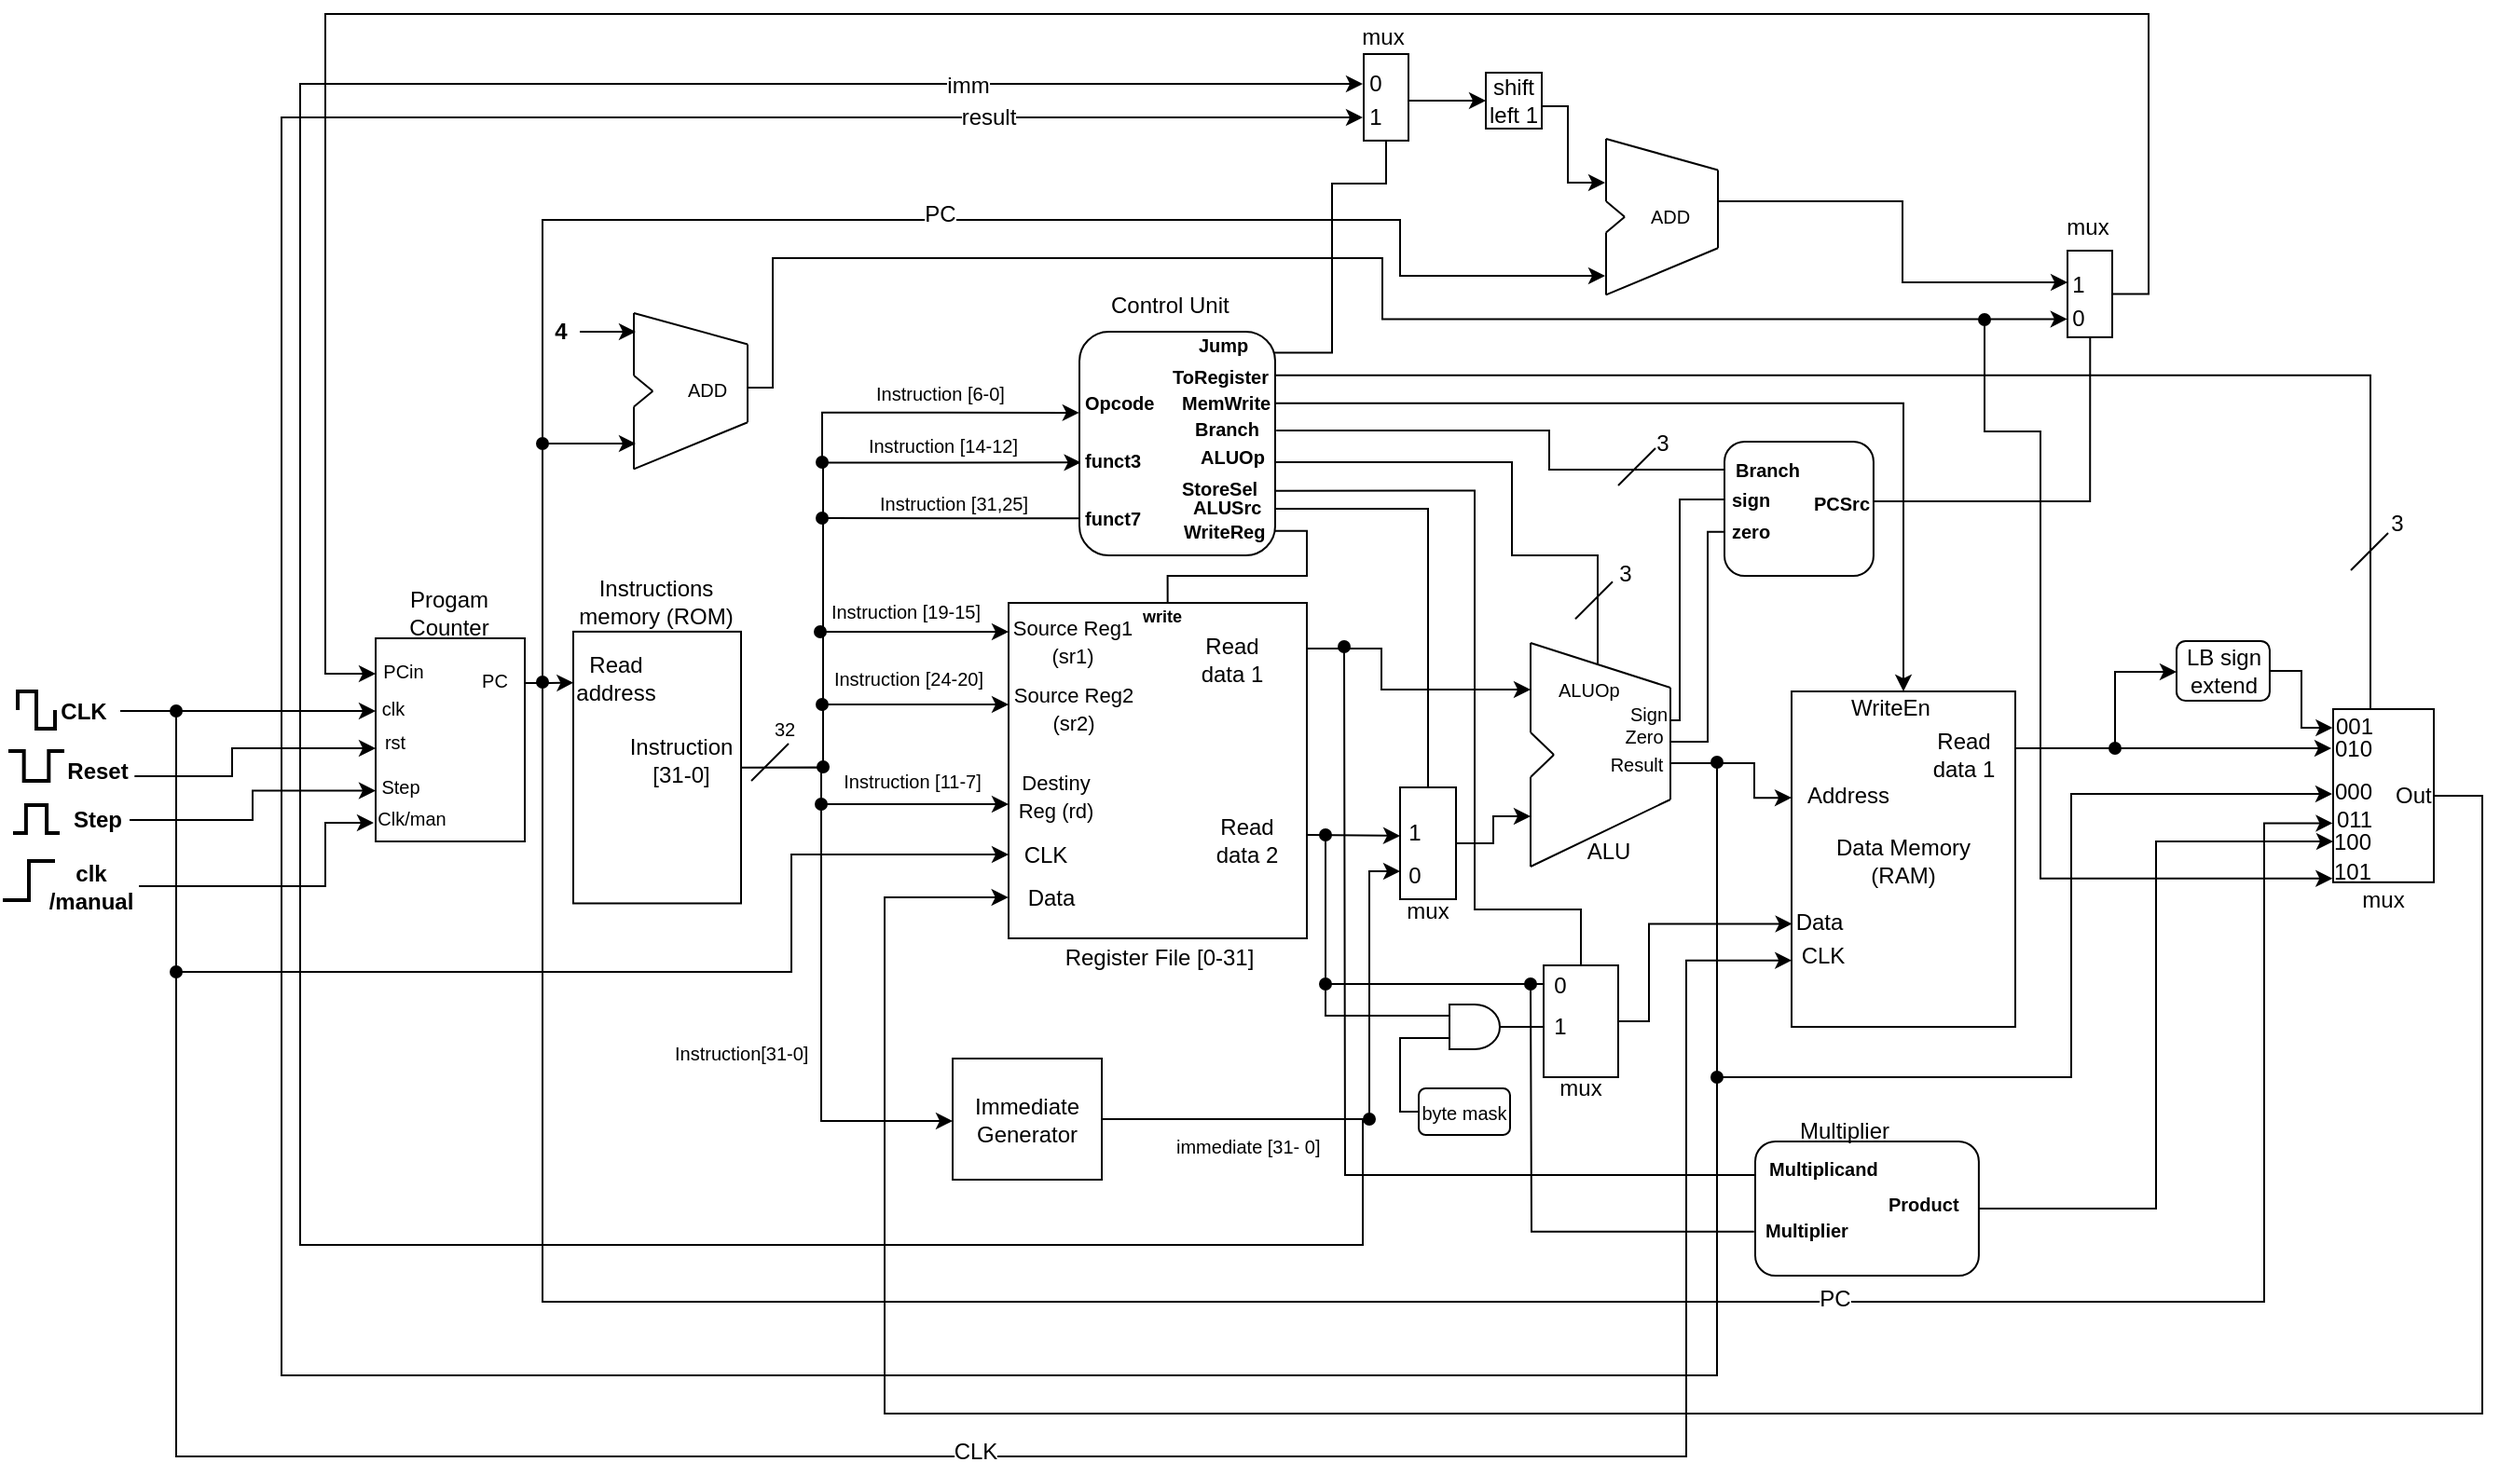 <mxfile version="10.7.2" type="device"><diagram id="mj_oz8QEt7Zsl4Vvilyi" name="Page-1"><mxGraphModel dx="558" dy="339" grid="1" gridSize="10" guides="1" tooltips="1" connect="1" arrows="1" fold="1" page="1" pageScale="1" pageWidth="1100" pageHeight="850" background="none" math="0" shadow="0"><root><mxCell id="0"/><mxCell id="1" parent="0"/><mxCell id="WeGHuhv9H_qNuYsUMLio-30" value="" style="endArrow=classic;html=1;exitX=1;exitY=0.147;exitDx=0;exitDy=0;exitPerimeter=0;" parent="1" edge="1"><mxGeometry width="50" height="50" relative="1" as="geometry"><mxPoint x="970.953" y="465.988" as="sourcePoint"/><mxPoint x="1021" y="466.5" as="targetPoint"/></mxGeometry></mxCell><mxCell id="WeGHuhv9H_qNuYsUMLio-42" value="" style="group" parent="1" vertex="1" connectable="0"><mxGeometry x="811" y="321.5" width="160" height="200" as="geometry"/></mxCell><mxCell id="WeGHuhv9H_qNuYsUMLio-41" value="" style="group" parent="WeGHuhv9H_qNuYsUMLio-42" vertex="1" connectable="0"><mxGeometry width="160" height="200" as="geometry"/></mxCell><mxCell id="WeGHuhv9H_qNuYsUMLio-5" value="" style="rounded=0;whiteSpace=wrap;html=1;" parent="WeGHuhv9H_qNuYsUMLio-41" vertex="1"><mxGeometry y="20" width="160" height="180" as="geometry"/></mxCell><mxCell id="WeGHuhv9H_qNuYsUMLio-6" value="&lt;font style=&quot;font-size: 11px&quot;&gt;Source Reg1 (sr1)&lt;/font&gt;" style="text;html=1;strokeColor=none;fillColor=none;align=center;verticalAlign=middle;whiteSpace=wrap;rounded=0;" parent="WeGHuhv9H_qNuYsUMLio-41" vertex="1"><mxGeometry y="30" width="69" height="20" as="geometry"/></mxCell><mxCell id="WeGHuhv9H_qNuYsUMLio-11" value="&lt;font style=&quot;font-size: 11px&quot;&gt;Source Reg2 (sr2)&lt;/font&gt;" style="text;html=1;strokeColor=none;fillColor=none;align=center;verticalAlign=middle;whiteSpace=wrap;rounded=0;" parent="WeGHuhv9H_qNuYsUMLio-41" vertex="1"><mxGeometry y="66" width="70" height="20" as="geometry"/></mxCell><mxCell id="WeGHuhv9H_qNuYsUMLio-12" value="&lt;font style=&quot;font-size: 11px&quot;&gt;Destiny Reg (rd)&lt;/font&gt;" style="text;html=1;strokeColor=none;fillColor=none;align=center;verticalAlign=middle;whiteSpace=wrap;rounded=0;" parent="WeGHuhv9H_qNuYsUMLio-41" vertex="1"><mxGeometry x="3.5" y="113.5" width="43" height="20" as="geometry"/></mxCell><mxCell id="WeGHuhv9H_qNuYsUMLio-13" value="Data" style="text;html=1;strokeColor=none;fillColor=none;align=center;verticalAlign=middle;whiteSpace=wrap;rounded=0;" parent="WeGHuhv9H_qNuYsUMLio-41" vertex="1"><mxGeometry x="3" y="168" width="40" height="20" as="geometry"/></mxCell><mxCell id="WeGHuhv9H_qNuYsUMLio-14" value="Read &lt;br&gt;data 1" style="text;html=1;strokeColor=none;fillColor=none;align=center;verticalAlign=middle;whiteSpace=wrap;rounded=0;" parent="WeGHuhv9H_qNuYsUMLio-41" vertex="1"><mxGeometry x="90" y="40" width="60" height="20" as="geometry"/></mxCell><mxCell id="WeGHuhv9H_qNuYsUMLio-17" value="Read&lt;br&gt;data 2&lt;br&gt;" style="text;html=1;strokeColor=none;fillColor=none;align=center;verticalAlign=middle;whiteSpace=wrap;rounded=0;" parent="WeGHuhv9H_qNuYsUMLio-41" vertex="1"><mxGeometry x="98" y="137.5" width="60" height="20" as="geometry"/></mxCell><mxCell id="EDsOL5wA5Z0yMxI4fhwL-1" value="&lt;b&gt;&lt;font style=&quot;font-size: 9px&quot;&gt;write&lt;/font&gt;&lt;/b&gt;" style="text;html=1;" parent="WeGHuhv9H_qNuYsUMLio-41" vertex="1"><mxGeometry x="70" y="12" width="44" height="20" as="geometry"/></mxCell><mxCell id="EDsOL5wA5Z0yMxI4fhwL-6" value="CLK" style="text;html=1;strokeColor=none;fillColor=none;align=center;verticalAlign=middle;whiteSpace=wrap;rounded=0;" parent="WeGHuhv9H_qNuYsUMLio-41" vertex="1"><mxGeometry x="3" y="145" width="34" height="20" as="geometry"/></mxCell><mxCell id="WeGHuhv9H_qNuYsUMLio-62" value="" style="group" parent="1" vertex="1" connectable="0"><mxGeometry x="1091" y="363" width="80" height="129" as="geometry"/></mxCell><mxCell id="WeGHuhv9H_qNuYsUMLio-54" value="" style="group" parent="WeGHuhv9H_qNuYsUMLio-62" vertex="1" connectable="0"><mxGeometry width="80" height="129" as="geometry"/></mxCell><mxCell id="WeGHuhv9H_qNuYsUMLio-43" value="" style="endArrow=none;html=1;" parent="WeGHuhv9H_qNuYsUMLio-54" edge="1"><mxGeometry width="50" height="50" relative="1" as="geometry"><mxPoint y="48" as="sourcePoint"/><mxPoint as="targetPoint"/></mxGeometry></mxCell><mxCell id="WeGHuhv9H_qNuYsUMLio-44" value="" style="endArrow=none;html=1;" parent="WeGHuhv9H_qNuYsUMLio-54" edge="1"><mxGeometry width="50" height="50" relative="1" as="geometry"><mxPoint x="12.5" y="60" as="sourcePoint"/><mxPoint y="48" as="targetPoint"/></mxGeometry></mxCell><mxCell id="WeGHuhv9H_qNuYsUMLio-48" value="" style="endArrow=none;html=1;" parent="WeGHuhv9H_qNuYsUMLio-54" edge="1"><mxGeometry width="50" height="50" relative="1" as="geometry"><mxPoint y="72" as="sourcePoint"/><mxPoint x="12.5" y="60" as="targetPoint"/></mxGeometry></mxCell><mxCell id="WeGHuhv9H_qNuYsUMLio-49" value="" style="endArrow=none;html=1;" parent="WeGHuhv9H_qNuYsUMLio-54" edge="1"><mxGeometry width="50" height="50" relative="1" as="geometry"><mxPoint y="120" as="sourcePoint"/><mxPoint y="72" as="targetPoint"/></mxGeometry></mxCell><mxCell id="WeGHuhv9H_qNuYsUMLio-50" value="" style="endArrow=none;html=1;" parent="WeGHuhv9H_qNuYsUMLio-54" edge="1"><mxGeometry width="50" height="50" relative="1" as="geometry"><mxPoint y="120" as="sourcePoint"/><mxPoint x="75" y="84" as="targetPoint"/></mxGeometry></mxCell><mxCell id="WeGHuhv9H_qNuYsUMLio-51" value="" style="endArrow=none;html=1;" parent="WeGHuhv9H_qNuYsUMLio-54" edge="1"><mxGeometry width="50" height="50" relative="1" as="geometry"><mxPoint as="sourcePoint"/><mxPoint x="75" y="24" as="targetPoint"/></mxGeometry></mxCell><mxCell id="WeGHuhv9H_qNuYsUMLio-52" value="" style="endArrow=none;html=1;" parent="WeGHuhv9H_qNuYsUMLio-54" edge="1"><mxGeometry width="50" height="50" relative="1" as="geometry"><mxPoint x="75" y="84" as="sourcePoint"/><mxPoint x="75" y="24" as="targetPoint"/></mxGeometry></mxCell><mxCell id="WeGHuhv9H_qNuYsUMLio-58" value="&lt;font style=&quot;font-size: 10px&quot;&gt;Zero&lt;/font&gt;" style="text;html=1;strokeColor=none;fillColor=none;align=center;verticalAlign=middle;whiteSpace=wrap;rounded=0;" parent="WeGHuhv9H_qNuYsUMLio-54" vertex="1"><mxGeometry x="47" y="42.5" width="28" height="14" as="geometry"/></mxCell><mxCell id="WeGHuhv9H_qNuYsUMLio-59" value="&lt;font style=&quot;font-size: 10px&quot;&gt;Result&lt;/font&gt;" style="text;html=1;strokeColor=none;fillColor=none;align=center;verticalAlign=middle;whiteSpace=wrap;rounded=0;" parent="WeGHuhv9H_qNuYsUMLio-54" vertex="1"><mxGeometry x="38.036" y="57.5" width="37.5" height="14" as="geometry"/></mxCell><mxCell id="WeGHuhv9H_qNuYsUMLio-312" value="&lt;font style=&quot;font-size: 10px&quot;&gt;ALUOp&lt;/font&gt;" style="text;html=1;" parent="WeGHuhv9H_qNuYsUMLio-54" vertex="1"><mxGeometry x="13" y="11" width="44" height="22" as="geometry"/></mxCell><mxCell id="WeGHuhv9H_qNuYsUMLio-321" value="&lt;font style=&quot;font-size: 10px&quot;&gt;Sign&lt;/font&gt;" style="text;html=1;strokeColor=none;fillColor=none;align=center;verticalAlign=middle;whiteSpace=wrap;rounded=0;" parent="WeGHuhv9H_qNuYsUMLio-54" vertex="1"><mxGeometry x="52" y="31" width="23" height="14" as="geometry"/></mxCell><mxCell id="WeGHuhv9H_qNuYsUMLio-55" value="ALU" style="text;html=1;strokeColor=none;fillColor=none;align=center;verticalAlign=middle;whiteSpace=wrap;rounded=0;" parent="WeGHuhv9H_qNuYsUMLio-54" vertex="1"><mxGeometry x="23" y="102" width="37.5" height="20" as="geometry"/></mxCell><mxCell id="WeGHuhv9H_qNuYsUMLio-81" value="" style="group" parent="1" vertex="1" connectable="0"><mxGeometry x="570" y="346" width="131" height="162" as="geometry"/></mxCell><mxCell id="WeGHuhv9H_qNuYsUMLio-82" value="" style="group" parent="WeGHuhv9H_qNuYsUMLio-81" vertex="1" connectable="0"><mxGeometry width="131" height="162" as="geometry"/></mxCell><mxCell id="WeGHuhv9H_qNuYsUMLio-91" value="" style="group" parent="WeGHuhv9H_qNuYsUMLio-82" vertex="1" connectable="0"><mxGeometry x="7.5" y="-9.72" width="90" height="166.455" as="geometry"/></mxCell><mxCell id="WeGHuhv9H_qNuYsUMLio-83" value="" style="rounded=0;whiteSpace=wrap;html=1;" parent="WeGHuhv9H_qNuYsUMLio-91" vertex="1"><mxGeometry y="20.655" width="90" height="145.8" as="geometry"/></mxCell><mxCell id="WeGHuhv9H_qNuYsUMLio-84" value="Read address" style="text;html=1;strokeColor=none;fillColor=none;align=center;verticalAlign=middle;whiteSpace=wrap;rounded=0;" parent="WeGHuhv9H_qNuYsUMLio-91" vertex="1"><mxGeometry y="37.755" width="45" height="16.2" as="geometry"/></mxCell><mxCell id="WeGHuhv9H_qNuYsUMLio-88" value="Instruction&lt;br&gt;[31-0]&lt;br&gt;" style="text;html=1;strokeColor=none;fillColor=none;align=center;verticalAlign=middle;whiteSpace=wrap;rounded=0;" parent="WeGHuhv9H_qNuYsUMLio-91" vertex="1"><mxGeometry x="35.375" y="82.07" width="45" height="16.2" as="geometry"/></mxCell><mxCell id="WeGHuhv9H_qNuYsUMLio-90" value="Instructions memory (ROM)" style="text;html=1;strokeColor=none;fillColor=none;align=center;verticalAlign=middle;whiteSpace=wrap;rounded=0;" parent="WeGHuhv9H_qNuYsUMLio-91" vertex="1"><mxGeometry x="1.875" y="-3" width="86.25" height="16.2" as="geometry"/></mxCell><mxCell id="WeGHuhv9H_qNuYsUMLio-132" value="" style="endArrow=none;html=1;" parent="WeGHuhv9H_qNuYsUMLio-82" edge="1"><mxGeometry width="50" height="50" relative="1" as="geometry"><mxPoint x="103" y="91" as="sourcePoint"/><mxPoint x="123" y="71" as="targetPoint"/></mxGeometry></mxCell><mxCell id="WeGHuhv9H_qNuYsUMLio-133" value="&lt;font style=&quot;font-size: 10px&quot;&gt;32&lt;/font&gt;" style="text;html=1;strokeColor=none;fillColor=none;align=center;verticalAlign=middle;whiteSpace=wrap;rounded=0;" parent="WeGHuhv9H_qNuYsUMLio-82" vertex="1"><mxGeometry x="111" y="52.5" width="20" height="20" as="geometry"/></mxCell><mxCell id="WeGHuhv9H_qNuYsUMLio-105" value="" style="edgeStyle=orthogonalEdgeStyle;rounded=0;orthogonalLoop=1;jettySize=auto;html=1;strokeWidth=1;entryX=0.002;entryY=0.188;entryDx=0;entryDy=0;entryPerimeter=0;" parent="1" target="WeGHuhv9H_qNuYsUMLio-83" edge="1"><mxGeometry relative="1" as="geometry"><mxPoint x="551.5" y="384.5" as="sourcePoint"/><Array as="points"><mxPoint x="564.5" y="384.5"/></Array></mxGeometry></mxCell><mxCell id="WeGHuhv9H_qNuYsUMLio-126" style="edgeStyle=orthogonalEdgeStyle;rounded=0;orthogonalLoop=1;jettySize=auto;html=1;strokeWidth=1;startArrow=oval;startFill=1;" parent="1" edge="1"><mxGeometry relative="1" as="geometry"><mxPoint x="611" y="256" as="targetPoint"/><mxPoint x="561" y="384" as="sourcePoint"/><Array as="points"><mxPoint x="561" y="384"/><mxPoint x="561" y="256"/></Array></mxGeometry></mxCell><mxCell id="UCBkyxMY_EST5l6Rx3I9-10" style="edgeStyle=orthogonalEdgeStyle;rounded=0;orthogonalLoop=1;jettySize=auto;html=1;endArrow=oval;endFill=1;startArrow=classic;startFill=1;" parent="1" edge="1"><mxGeometry relative="1" as="geometry"><mxPoint x="364.5" y="399.5" as="targetPoint"/><Array as="points"><mxPoint x="414.5" y="399.5"/><mxPoint x="414.5" y="399.5"/></Array><mxPoint x="471.5" y="399.5" as="sourcePoint"/></mxGeometry></mxCell><mxCell id="9EFIhy-9V5caTiqWAor6-11" style="edgeStyle=orthogonalEdgeStyle;rounded=0;orthogonalLoop=1;jettySize=auto;html=1;exitX=0;exitY=0.75;exitDx=0;exitDy=0;entryX=1;entryY=0.5;entryDx=0;entryDy=0;startArrow=classic;startFill=1;endArrow=none;endFill=0;" parent="1" source="WeGHuhv9H_qNuYsUMLio-104" target="9EFIhy-9V5caTiqWAor6-8" edge="1"><mxGeometry relative="1" as="geometry"/></mxCell><mxCell id="9EFIhy-9V5caTiqWAor6-16" style="edgeStyle=orthogonalEdgeStyle;rounded=0;orthogonalLoop=1;jettySize=auto;html=1;entryX=1;entryY=0.5;entryDx=0;entryDy=0;startArrow=classic;startFill=1;endArrow=none;endFill=0;" parent="1" target="9EFIhy-9V5caTiqWAor6-13" edge="1"><mxGeometry relative="1" as="geometry"><mxPoint x="470.5" y="459.5" as="sourcePoint"/><Array as="points"><mxPoint x="444.5" y="459.5"/><mxPoint x="444.5" y="493.5"/></Array></mxGeometry></mxCell><mxCell id="WeGHuhv9H_qNuYsUMLio-118" value="&lt;font style=&quot;font-size: 12px&quot;&gt;&lt;b&gt;4&lt;/b&gt;&lt;/font&gt;" style="text;html=1;strokeColor=none;fillColor=none;align=center;verticalAlign=middle;whiteSpace=wrap;rounded=0;" parent="1" vertex="1"><mxGeometry x="561" y="186" width="20" height="20" as="geometry"/></mxCell><mxCell id="WeGHuhv9H_qNuYsUMLio-129" value="" style="endArrow=classic;html=1;strokeWidth=1;exitX=1;exitY=0.5;exitDx=0;exitDy=0;" parent="1" source="WeGHuhv9H_qNuYsUMLio-118" edge="1"><mxGeometry width="50" height="50" relative="1" as="geometry"><mxPoint x="511" y="276" as="sourcePoint"/><mxPoint x="611" y="196" as="targetPoint"/></mxGeometry></mxCell><mxCell id="WeGHuhv9H_qNuYsUMLio-134" style="edgeStyle=orthogonalEdgeStyle;rounded=0;orthogonalLoop=1;jettySize=auto;html=1;strokeWidth=1;" parent="1" edge="1"><mxGeometry relative="1" as="geometry"><mxPoint x="1091" y="388" as="targetPoint"/><Array as="points"><mxPoint x="971" y="366"/><mxPoint x="1011" y="366"/><mxPoint x="1011" y="388"/></Array><mxPoint x="971" y="366" as="sourcePoint"/></mxGeometry></mxCell><mxCell id="WeGHuhv9H_qNuYsUMLio-153" style="edgeStyle=orthogonalEdgeStyle;rounded=0;orthogonalLoop=1;jettySize=auto;html=1;strokeWidth=1;startArrow=oval;startFill=1;" parent="1" edge="1"><mxGeometry relative="1" as="geometry"><mxPoint x="1521" y="444" as="targetPoint"/><mxPoint x="1191" y="427" as="sourcePoint"/><Array as="points"><mxPoint x="1191" y="596"/><mxPoint x="1381" y="596"/><mxPoint x="1381" y="444"/></Array></mxGeometry></mxCell><mxCell id="WeGHuhv9H_qNuYsUMLio-159" value="" style="group" parent="1" vertex="1" connectable="0"><mxGeometry x="1021" y="440.5" width="40" height="77.5" as="geometry"/></mxCell><mxCell id="WeGHuhv9H_qNuYsUMLio-160" value="" style="rounded=0;whiteSpace=wrap;html=1;" parent="WeGHuhv9H_qNuYsUMLio-159" vertex="1"><mxGeometry width="30" height="60" as="geometry"/></mxCell><mxCell id="WeGHuhv9H_qNuYsUMLio-161" value="1&lt;br&gt;" style="text;html=1;strokeColor=none;fillColor=none;align=center;verticalAlign=middle;whiteSpace=wrap;rounded=0;" parent="WeGHuhv9H_qNuYsUMLio-159" vertex="1"><mxGeometry x="3" y="13" width="10" height="23" as="geometry"/></mxCell><mxCell id="WeGHuhv9H_qNuYsUMLio-162" value="0&lt;br&gt;" style="text;html=1;strokeColor=none;fillColor=none;align=center;verticalAlign=middle;whiteSpace=wrap;rounded=0;" parent="WeGHuhv9H_qNuYsUMLio-159" vertex="1"><mxGeometry x="3" y="36" width="10" height="23" as="geometry"/></mxCell><mxCell id="WeGHuhv9H_qNuYsUMLio-163" value="mux&lt;br&gt;" style="text;html=1;strokeColor=none;fillColor=none;align=center;verticalAlign=middle;whiteSpace=wrap;rounded=0;" parent="WeGHuhv9H_qNuYsUMLio-159" vertex="1"><mxGeometry y="54.5" width="30" height="23" as="geometry"/></mxCell><mxCell id="WeGHuhv9H_qNuYsUMLio-164" style="edgeStyle=orthogonalEdgeStyle;rounded=0;orthogonalLoop=1;jettySize=auto;html=1;strokeWidth=1;" parent="1" source="WeGHuhv9H_qNuYsUMLio-160" edge="1"><mxGeometry relative="1" as="geometry"><mxPoint x="1091" y="456" as="targetPoint"/><Array as="points"><mxPoint x="1071" y="471"/><mxPoint x="1071" y="456"/></Array></mxGeometry></mxCell><mxCell id="WeGHuhv9H_qNuYsUMLio-165" style="edgeStyle=orthogonalEdgeStyle;rounded=0;orthogonalLoop=1;jettySize=auto;html=1;entryX=0;entryY=0.317;entryDx=0;entryDy=0;entryPerimeter=0;strokeWidth=1;" parent="1" source="WeGHuhv9H_qNuYsUMLio-59" target="WeGHuhv9H_qNuYsUMLio-138" edge="1"><mxGeometry relative="1" as="geometry"><Array as="points"><mxPoint x="1211" y="427"/><mxPoint x="1211" y="446"/></Array></mxGeometry></mxCell><mxCell id="WeGHuhv9H_qNuYsUMLio-169" style="edgeStyle=orthogonalEdgeStyle;rounded=0;orthogonalLoop=1;jettySize=auto;html=1;strokeWidth=1;exitX=1;exitY=0.5;exitDx=0;exitDy=0;entryX=-0.001;entryY=0.878;entryDx=0;entryDy=0;entryPerimeter=0;" parent="1" source="WeGHuhv9H_qNuYsUMLio-149" target="WeGHuhv9H_qNuYsUMLio-5" edge="1"><mxGeometry relative="1" as="geometry"><Array as="points"><mxPoint x="1601.5" y="444.5"/><mxPoint x="1601.5" y="776.5"/><mxPoint x="744.5" y="776.5"/><mxPoint x="744.5" y="499.5"/></Array><mxPoint x="810.5" y="496.5" as="targetPoint"/></mxGeometry></mxCell><mxCell id="WeGHuhv9H_qNuYsUMLio-185" style="edgeStyle=orthogonalEdgeStyle;rounded=0;orthogonalLoop=1;jettySize=auto;html=1;exitX=1;exitY=0.5;exitDx=0;exitDy=0;entryX=0;entryY=0.75;entryDx=0;entryDy=0;strokeWidth=1;" parent="1" source="WeGHuhv9H_qNuYsUMLio-170" target="WeGHuhv9H_qNuYsUMLio-160" edge="1"><mxGeometry relative="1" as="geometry"><Array as="points"><mxPoint x="1004.5" y="618.5"/><mxPoint x="1004.5" y="485.5"/></Array></mxGeometry></mxCell><mxCell id="WeGHuhv9H_qNuYsUMLio-170" value="Immediate&lt;br&gt;Generator&lt;br&gt;" style="rounded=0;whiteSpace=wrap;html=1;" parent="1" vertex="1"><mxGeometry x="781" y="586" width="80" height="65" as="geometry"/></mxCell><mxCell id="WeGHuhv9H_qNuYsUMLio-172" style="edgeStyle=orthogonalEdgeStyle;rounded=0;orthogonalLoop=1;jettySize=auto;html=1;strokeWidth=1;startArrow=oval;startFill=1;" parent="1" edge="1"><mxGeometry relative="1" as="geometry"><mxPoint x="710" y="357" as="sourcePoint"/><mxPoint x="811" y="357" as="targetPoint"/><Array as="points"><mxPoint x="741" y="357"/><mxPoint x="741" y="357"/></Array></mxGeometry></mxCell><mxCell id="WeGHuhv9H_qNuYsUMLio-173" style="edgeStyle=orthogonalEdgeStyle;rounded=0;orthogonalLoop=1;jettySize=auto;html=1;entryX=0;entryY=0.425;entryDx=0;entryDy=0;entryPerimeter=0;strokeWidth=1;startArrow=oval;startFill=1;" parent="1" target="WeGHuhv9H_qNuYsUMLio-11" edge="1"><mxGeometry relative="1" as="geometry"><mxPoint x="711" y="396" as="sourcePoint"/><Array as="points"><mxPoint x="711" y="396"/></Array></mxGeometry></mxCell><mxCell id="WeGHuhv9H_qNuYsUMLio-182" style="edgeStyle=orthogonalEdgeStyle;rounded=0;orthogonalLoop=1;jettySize=auto;html=1;exitX=1;exitY=0.5;exitDx=0;exitDy=0;strokeWidth=1;" parent="1" source="WeGHuhv9H_qNuYsUMLio-83" target="WeGHuhv9H_qNuYsUMLio-170" edge="1"><mxGeometry relative="1" as="geometry"><mxPoint x="774.5" y="620.5" as="targetPoint"/><Array as="points"><mxPoint x="710.5" y="429.5"/><mxPoint x="710.5" y="619.5"/></Array></mxGeometry></mxCell><mxCell id="WeGHuhv9H_qNuYsUMLio-215" style="edgeStyle=orthogonalEdgeStyle;rounded=0;orthogonalLoop=1;jettySize=auto;html=1;strokeWidth=1;startArrow=oval;startFill=1;" parent="1" edge="1"><mxGeometry relative="1" as="geometry"><mxPoint x="1131" y="166" as="targetPoint"/><mxPoint x="561" y="256" as="sourcePoint"/><Array as="points"><mxPoint x="561" y="136"/><mxPoint x="1021" y="136"/><mxPoint x="1021" y="166"/></Array></mxGeometry></mxCell><mxCell id="WeGHuhv9H_qNuYsUMLio-461" value="PC" style="text;html=1;resizable=0;points=[];align=center;verticalAlign=middle;labelBackgroundColor=#ffffff;" parent="WeGHuhv9H_qNuYsUMLio-215" vertex="1" connectable="0"><mxGeometry x="-0.075" y="3" relative="1" as="geometry"><mxPoint as="offset"/></mxGeometry></mxCell><mxCell id="WeGHuhv9H_qNuYsUMLio-239" style="edgeStyle=orthogonalEdgeStyle;rounded=0;comic=0;orthogonalLoop=1;jettySize=auto;html=1;entryX=0.002;entryY=0.367;entryDx=0;entryDy=0;shadow=0;strokeWidth=1;entryPerimeter=0;" parent="1" target="WeGHuhv9H_qNuYsUMLio-224" edge="1"><mxGeometry relative="1" as="geometry"><mxPoint x="1191" y="126" as="sourcePoint"/><Array as="points"><mxPoint x="1290.5" y="125.5"/><mxPoint x="1290.5" y="169.5"/></Array></mxGeometry></mxCell><mxCell id="WeGHuhv9H_qNuYsUMLio-255" style="edgeStyle=orthogonalEdgeStyle;rounded=0;comic=0;orthogonalLoop=1;jettySize=auto;html=1;entryX=0.5;entryY=0;entryDx=0;entryDy=0;shadow=0;strokeWidth=1;endArrow=none;endFill=0;exitX=0.987;exitY=0.792;exitDx=0;exitDy=0;exitPerimeter=0;" parent="1" source="WeGHuhv9H_qNuYsUMLio-240" target="WeGHuhv9H_qNuYsUMLio-160" edge="1"><mxGeometry relative="1" as="geometry"><mxPoint x="955" y="270" as="sourcePoint"/></mxGeometry></mxCell><mxCell id="WeGHuhv9H_qNuYsUMLio-260" style="edgeStyle=orthogonalEdgeStyle;rounded=0;comic=0;orthogonalLoop=1;jettySize=auto;html=1;entryX=0.534;entryY=-0.002;entryDx=0;entryDy=0;entryPerimeter=0;shadow=0;startArrow=none;startFill=0;strokeWidth=1;endArrow=none;endFill=0;exitX=0.994;exitY=0.891;exitDx=0;exitDy=0;exitPerimeter=0;" parent="1" source="WeGHuhv9H_qNuYsUMLio-240" edge="1"><mxGeometry relative="1" as="geometry"><mxPoint x="953.333" y="286.167" as="sourcePoint"/><mxPoint x="896.333" y="341.5" as="targetPoint"/><Array as="points"><mxPoint x="971" y="303"/><mxPoint x="971" y="327"/><mxPoint x="896" y="327"/></Array></mxGeometry></mxCell><mxCell id="WeGHuhv9H_qNuYsUMLio-265" style="edgeStyle=orthogonalEdgeStyle;rounded=0;comic=0;orthogonalLoop=1;jettySize=auto;html=1;shadow=0;startArrow=none;startFill=0;endArrow=none;endFill=0;strokeWidth=1;entryX=0.5;entryY=0;entryDx=0;entryDy=0;exitX=0.996;exitY=0.195;exitDx=0;exitDy=0;exitPerimeter=0;" parent="1" source="WeGHuhv9H_qNuYsUMLio-240" target="WeGHuhv9H_qNuYsUMLio-149" edge="1"><mxGeometry relative="1" as="geometry"><mxPoint x="1211" y="306" as="targetPoint"/><Array as="points"><mxPoint x="1541.5" y="219.5"/></Array></mxGeometry></mxCell><mxCell id="WeGHuhv9H_qNuYsUMLio-274" style="edgeStyle=orthogonalEdgeStyle;rounded=0;comic=0;orthogonalLoop=1;jettySize=auto;html=1;entryX=0.5;entryY=0;entryDx=0;entryDy=0;shadow=0;startArrow=none;startFill=0;endArrow=classic;endFill=1;strokeWidth=1;exitX=1;exitY=0.32;exitDx=0;exitDy=0;exitPerimeter=0;" parent="1" source="WeGHuhv9H_qNuYsUMLio-240" target="WeGHuhv9H_qNuYsUMLio-138" edge="1"><mxGeometry relative="1" as="geometry"><Array as="points"><mxPoint x="1291" y="234"/></Array><mxPoint x="1031" y="206" as="sourcePoint"/></mxGeometry></mxCell><mxCell id="WeGHuhv9H_qNuYsUMLio-241" style="edgeStyle=orthogonalEdgeStyle;rounded=0;comic=0;orthogonalLoop=1;jettySize=auto;html=1;shadow=0;strokeWidth=1;startArrow=oval;startFill=1;entryX=-0.005;entryY=0.584;entryDx=0;entryDy=0;entryPerimeter=0;" parent="1" target="WeGHuhv9H_qNuYsUMLio-354" edge="1"><mxGeometry relative="1" as="geometry"><mxPoint x="849" y="241" as="targetPoint"/><Array as="points"><mxPoint x="711.5" y="266.5"/></Array><mxPoint x="711.5" y="429.5" as="sourcePoint"/></mxGeometry></mxCell><mxCell id="WeGHuhv9H_qNuYsUMLio-242" value="&lt;font style=&quot;font-size: 10px&quot;&gt;Instruction [11-7]&lt;/font&gt;&lt;br&gt;" style="text;html=1;strokeColor=none;fillColor=none;align=center;verticalAlign=middle;whiteSpace=wrap;rounded=0;" parent="1" vertex="1"><mxGeometry x="713" y="427.5" width="93" height="19" as="geometry"/></mxCell><mxCell id="WeGHuhv9H_qNuYsUMLio-243" value="&lt;font style=&quot;font-size: 10px&quot;&gt;Instruction [24-20]&lt;/font&gt;&lt;br&gt;" style="text;html=1;strokeColor=none;fillColor=none;align=center;verticalAlign=middle;whiteSpace=wrap;rounded=0;" parent="1" vertex="1"><mxGeometry x="711" y="372.5" width="93" height="19" as="geometry"/></mxCell><mxCell id="WeGHuhv9H_qNuYsUMLio-245" value="&lt;font style=&quot;font-size: 10px&quot;&gt;Instruction [19-15]&lt;/font&gt;&lt;br&gt;" style="text;html=1;strokeColor=none;fillColor=none;align=center;verticalAlign=middle;whiteSpace=wrap;rounded=0;" parent="1" vertex="1"><mxGeometry x="711" y="336" width="90" height="19" as="geometry"/></mxCell><mxCell id="WeGHuhv9H_qNuYsUMLio-249" value="&lt;font style=&quot;font-size: 10px&quot;&gt;Instruction[31-0]&lt;/font&gt;" style="text;html=1;" parent="1" vertex="1"><mxGeometry x="630" y="569" width="83" height="30" as="geometry"/></mxCell><mxCell id="WeGHuhv9H_qNuYsUMLio-250" value="&lt;font style=&quot;font-size: 10px&quot;&gt;immediate [31- 0]&lt;/font&gt;" style="text;html=1;" parent="1" vertex="1"><mxGeometry x="899" y="619" width="82" height="30" as="geometry"/></mxCell><mxCell id="WeGHuhv9H_qNuYsUMLio-251" value="&lt;font style=&quot;font-size: 10px&quot;&gt;Instruction [14-12]&lt;/font&gt;&lt;br&gt;" style="text;html=1;strokeColor=none;fillColor=none;align=center;verticalAlign=middle;whiteSpace=wrap;rounded=0;" parent="1" vertex="1"><mxGeometry x="731" y="247.5" width="90" height="19" as="geometry"/></mxCell><mxCell id="WeGHuhv9H_qNuYsUMLio-18" value="Register File [0-31]" style="text;html=1;strokeColor=none;fillColor=none;align=center;verticalAlign=middle;whiteSpace=wrap;rounded=0;" parent="1" vertex="1"><mxGeometry x="837" y="521.5" width="110" height="20" as="geometry"/></mxCell><mxCell id="WeGHuhv9H_qNuYsUMLio-201" value="" style="group" parent="1" vertex="1" connectable="0"><mxGeometry x="1131.5" y="92.5" width="60" height="90" as="geometry"/></mxCell><mxCell id="WeGHuhv9H_qNuYsUMLio-202" value="" style="group" parent="WeGHuhv9H_qNuYsUMLio-201" vertex="1" connectable="0"><mxGeometry width="60" height="90" as="geometry"/></mxCell><mxCell id="WeGHuhv9H_qNuYsUMLio-203" value="" style="endArrow=none;html=1;" parent="WeGHuhv9H_qNuYsUMLio-202" edge="1"><mxGeometry width="50" height="50" relative="1" as="geometry"><mxPoint y="33.488" as="sourcePoint"/><mxPoint as="targetPoint"/></mxGeometry></mxCell><mxCell id="WeGHuhv9H_qNuYsUMLio-204" value="" style="endArrow=none;html=1;" parent="WeGHuhv9H_qNuYsUMLio-202" edge="1"><mxGeometry width="50" height="50" relative="1" as="geometry"><mxPoint x="10.0" y="41.86" as="sourcePoint"/><mxPoint y="33.488" as="targetPoint"/></mxGeometry></mxCell><mxCell id="WeGHuhv9H_qNuYsUMLio-205" value="" style="endArrow=none;html=1;" parent="WeGHuhv9H_qNuYsUMLio-202" edge="1"><mxGeometry width="50" height="50" relative="1" as="geometry"><mxPoint y="50.233" as="sourcePoint"/><mxPoint x="10.0" y="41.86" as="targetPoint"/></mxGeometry></mxCell><mxCell id="WeGHuhv9H_qNuYsUMLio-206" value="" style="endArrow=none;html=1;" parent="WeGHuhv9H_qNuYsUMLio-202" edge="1"><mxGeometry width="50" height="50" relative="1" as="geometry"><mxPoint y="83.721" as="sourcePoint"/><mxPoint y="50.233" as="targetPoint"/></mxGeometry></mxCell><mxCell id="WeGHuhv9H_qNuYsUMLio-207" value="" style="endArrow=none;html=1;" parent="WeGHuhv9H_qNuYsUMLio-202" edge="1"><mxGeometry width="50" height="50" relative="1" as="geometry"><mxPoint y="83.721" as="sourcePoint"/><mxPoint x="60" y="58.605" as="targetPoint"/></mxGeometry></mxCell><mxCell id="WeGHuhv9H_qNuYsUMLio-208" value="" style="endArrow=none;html=1;" parent="WeGHuhv9H_qNuYsUMLio-202" edge="1"><mxGeometry width="50" height="50" relative="1" as="geometry"><mxPoint as="sourcePoint"/><mxPoint x="60" y="16.744" as="targetPoint"/></mxGeometry></mxCell><mxCell id="WeGHuhv9H_qNuYsUMLio-209" value="" style="endArrow=none;html=1;" parent="WeGHuhv9H_qNuYsUMLio-202" edge="1"><mxGeometry width="50" height="50" relative="1" as="geometry"><mxPoint x="60" y="58.605" as="sourcePoint"/><mxPoint x="60" y="16.744" as="targetPoint"/></mxGeometry></mxCell><mxCell id="WeGHuhv9H_qNuYsUMLio-210" value="&lt;font style=&quot;font-size: 10px&quot;&gt;ADD&lt;/font&gt;" style="text;html=1;strokeColor=none;fillColor=none;align=center;verticalAlign=middle;whiteSpace=wrap;rounded=0;" parent="WeGHuhv9H_qNuYsUMLio-202" vertex="1"><mxGeometry x="19.878" y="36.279" width="30" height="9.767" as="geometry"/></mxCell><mxCell id="WeGHuhv9H_qNuYsUMLio-268" style="edgeStyle=orthogonalEdgeStyle;rounded=0;comic=0;orthogonalLoop=1;jettySize=auto;html=1;shadow=0;startArrow=oval;startFill=1;endArrow=classic;endFill=1;strokeWidth=1;" parent="1" edge="1"><mxGeometry relative="1" as="geometry"><mxPoint x="1001" y="63" as="targetPoint"/><mxPoint x="1004.5" y="618.5" as="sourcePoint"/><Array as="points"><mxPoint x="1001" y="686"/><mxPoint x="431" y="686"/><mxPoint x="431" y="63"/></Array></mxGeometry></mxCell><mxCell id="WeGHuhv9H_qNuYsUMLio-486" value="imm" style="text;html=1;resizable=0;points=[];align=center;verticalAlign=middle;labelBackgroundColor=#ffffff;" parent="WeGHuhv9H_qNuYsUMLio-268" vertex="1" connectable="0"><mxGeometry x="0.769" y="-1" relative="1" as="geometry"><mxPoint as="offset"/></mxGeometry></mxCell><mxCell id="WeGHuhv9H_qNuYsUMLio-269" style="edgeStyle=orthogonalEdgeStyle;rounded=0;comic=0;orthogonalLoop=1;jettySize=auto;html=1;exitX=1;exitY=0.5;exitDx=0;exitDy=0;shadow=0;startArrow=none;startFill=0;endArrow=classic;endFill=1;strokeWidth=1;" parent="1" source="WeGHuhv9H_qNuYsUMLio-217" edge="1"><mxGeometry relative="1" as="geometry"><mxPoint x="1131" y="116.0" as="targetPoint"/><Array as="points"><mxPoint x="1111" y="75"/><mxPoint x="1111" y="116"/></Array></mxGeometry></mxCell><mxCell id="WeGHuhv9H_qNuYsUMLio-271" style="edgeStyle=orthogonalEdgeStyle;rounded=0;comic=0;orthogonalLoop=1;jettySize=auto;html=1;shadow=0;startArrow=none;startFill=0;endArrow=classic;endFill=1;strokeWidth=1;entryX=-0.004;entryY=0.79;entryDx=0;entryDy=0;entryPerimeter=0;" parent="1" target="WeGHuhv9H_qNuYsUMLio-224" edge="1"><mxGeometry relative="1" as="geometry"><mxPoint x="1051" y="196" as="targetPoint"/><mxPoint x="671" y="226" as="sourcePoint"/><Array as="points"><mxPoint x="684.5" y="225.5"/><mxPoint x="684.5" y="156.5"/><mxPoint x="1011.5" y="156.5"/><mxPoint x="1011.5" y="189.5"/></Array></mxGeometry></mxCell><mxCell id="WeGHuhv9H_qNuYsUMLio-272" style="edgeStyle=orthogonalEdgeStyle;rounded=0;comic=0;orthogonalLoop=1;jettySize=auto;html=1;exitX=1;exitY=0.5;exitDx=0;exitDy=0;shadow=0;startArrow=none;startFill=0;endArrow=classic;endFill=1;strokeWidth=1;" parent="1" source="WeGHuhv9H_qNuYsUMLio-224" edge="1"><mxGeometry relative="1" as="geometry"><Array as="points"><mxPoint x="1422.5" y="175.5"/><mxPoint x="1422.5" y="25.5"/><mxPoint x="444.5" y="25.5"/><mxPoint x="444.5" y="379.5"/><mxPoint x="471.5" y="379.5"/></Array><mxPoint x="471.5" y="379.5" as="targetPoint"/></mxGeometry></mxCell><mxCell id="WeGHuhv9H_qNuYsUMLio-273" value="" style="group" parent="1" vertex="1" connectable="0"><mxGeometry x="1231" y="369" width="120" height="200" as="geometry"/></mxCell><mxCell id="WeGHuhv9H_qNuYsUMLio-136" value="" style="group" parent="WeGHuhv9H_qNuYsUMLio-273" vertex="1" connectable="0"><mxGeometry width="120" height="200" as="geometry"/></mxCell><mxCell id="WeGHuhv9H_qNuYsUMLio-137" value="" style="group" parent="WeGHuhv9H_qNuYsUMLio-136" vertex="1" connectable="0"><mxGeometry width="120" height="200" as="geometry"/></mxCell><mxCell id="WeGHuhv9H_qNuYsUMLio-138" value="" style="rounded=0;whiteSpace=wrap;html=1;" parent="WeGHuhv9H_qNuYsUMLio-137" vertex="1"><mxGeometry y="20" width="120" height="180" as="geometry"/></mxCell><mxCell id="WeGHuhv9H_qNuYsUMLio-140" value="Address" style="text;html=1;strokeColor=none;fillColor=none;align=center;verticalAlign=middle;whiteSpace=wrap;rounded=0;" parent="WeGHuhv9H_qNuYsUMLio-137" vertex="1"><mxGeometry x="7.5" y="66" width="45" height="20" as="geometry"/></mxCell><mxCell id="WeGHuhv9H_qNuYsUMLio-142" value="Data" style="text;html=1;strokeColor=none;fillColor=none;align=center;verticalAlign=middle;whiteSpace=wrap;rounded=0;" parent="WeGHuhv9H_qNuYsUMLio-137" vertex="1"><mxGeometry y="133.5" width="30" height="20" as="geometry"/></mxCell><mxCell id="WeGHuhv9H_qNuYsUMLio-143" value="Read&lt;br&gt;data 1&lt;br&gt;" style="text;html=1;strokeColor=none;fillColor=none;align=center;verticalAlign=middle;whiteSpace=wrap;rounded=0;" parent="WeGHuhv9H_qNuYsUMLio-137" vertex="1"><mxGeometry x="70" y="44" width="45" height="20" as="geometry"/></mxCell><mxCell id="WeGHuhv9H_qNuYsUMLio-145" value="Data Memory&lt;br&gt;(RAM)&lt;br&gt;" style="text;html=1;strokeColor=none;fillColor=none;align=center;verticalAlign=middle;whiteSpace=wrap;rounded=0;" parent="WeGHuhv9H_qNuYsUMLio-137" vertex="1"><mxGeometry x="5" y="100.5" width="110" height="20" as="geometry"/></mxCell><mxCell id="WeGHuhv9H_qNuYsUMLio-318" value="WriteEn" style="text;html=1;" parent="WeGHuhv9H_qNuYsUMLio-137" vertex="1"><mxGeometry x="30" y="15" width="50" height="30" as="geometry"/></mxCell><mxCell id="EDsOL5wA5Z0yMxI4fhwL-7" value="CLK" style="text;html=1;strokeColor=none;fillColor=none;align=center;verticalAlign=middle;whiteSpace=wrap;rounded=0;" parent="WeGHuhv9H_qNuYsUMLio-137" vertex="1"><mxGeometry x="4.5" y="151.5" width="24" height="20" as="geometry"/></mxCell><mxCell id="WeGHuhv9H_qNuYsUMLio-295" value="" style="group" parent="1" vertex="1" connectable="0"><mxGeometry x="849" y="175.5" width="115.5" height="140.5" as="geometry"/></mxCell><mxCell id="WeGHuhv9H_qNuYsUMLio-462" value="" style="group" parent="WeGHuhv9H_qNuYsUMLio-295" vertex="1" connectable="0"><mxGeometry x="-1" y="20.5" width="116.5" height="120" as="geometry"/></mxCell><mxCell id="WeGHuhv9H_qNuYsUMLio-240" value="" style="rounded=1;whiteSpace=wrap;html=1;" parent="WeGHuhv9H_qNuYsUMLio-462" vertex="1"><mxGeometry x="1" width="105" height="120" as="geometry"/></mxCell><mxCell id="WeGHuhv9H_qNuYsUMLio-253" value="&lt;font style=&quot;font-size: 10px&quot;&gt;&lt;b&gt;Opcode&lt;/b&gt;&lt;/font&gt;" style="text;html=1;" parent="WeGHuhv9H_qNuYsUMLio-462" vertex="1"><mxGeometry x="1.5" y="23.5" width="23" height="30" as="geometry"/></mxCell><mxCell id="WeGHuhv9H_qNuYsUMLio-281" value="&lt;font style=&quot;font-size: 10px&quot;&gt;&lt;b&gt;StoreSel&lt;/b&gt;&lt;/font&gt;" style="text;html=1;" parent="WeGHuhv9H_qNuYsUMLio-462" vertex="1"><mxGeometry x="53.5" y="69.5" width="50" height="21" as="geometry"/></mxCell><mxCell id="WeGHuhv9H_qNuYsUMLio-285" value="&lt;b&gt;&lt;font style=&quot;font-size: 10px&quot;&gt;WriteReg&lt;/font&gt;&lt;/b&gt;" style="text;html=1;" parent="WeGHuhv9H_qNuYsUMLio-462" vertex="1"><mxGeometry x="55" y="93" width="44" height="20" as="geometry"/></mxCell><mxCell id="WeGHuhv9H_qNuYsUMLio-288" value="&lt;b&gt;&lt;font style=&quot;font-size: 10px&quot;&gt;Branch&lt;/font&gt;&lt;/b&gt;" style="text;html=1;" parent="WeGHuhv9H_qNuYsUMLio-462" vertex="1"><mxGeometry x="61" y="38" width="38" height="30" as="geometry"/></mxCell><mxCell id="WeGHuhv9H_qNuYsUMLio-354" value="&lt;font style=&quot;font-size: 10px&quot;&gt;&lt;b&gt;funct3&lt;/b&gt;&lt;/font&gt;" style="text;html=1;" parent="WeGHuhv9H_qNuYsUMLio-462" vertex="1"><mxGeometry x="2" y="55" width="42" height="26" as="geometry"/></mxCell><mxCell id="WeGHuhv9H_qNuYsUMLio-488" value="&lt;b&gt;&lt;font style=&quot;font-size: 10px&quot;&gt;Jump&lt;/font&gt;&lt;/b&gt;" style="text;html=1;" parent="WeGHuhv9H_qNuYsUMLio-462" vertex="1"><mxGeometry x="63" y="-7" width="30" height="18" as="geometry"/></mxCell><mxCell id="FXykz3CchY_5q2dLHm2A-3" value="&lt;font style=&quot;font-size: 10px&quot;&gt;&lt;b&gt;ALUSrc&lt;/b&gt;&lt;/font&gt;" style="text;html=1;" parent="WeGHuhv9H_qNuYsUMLio-462" vertex="1"><mxGeometry x="60" y="80" width="39" height="30" as="geometry"/></mxCell><mxCell id="FXykz3CchY_5q2dLHm2A-2" value="&lt;font style=&quot;font-size: 10px&quot;&gt;&lt;b&gt;ALUOp&lt;/b&gt;&lt;/font&gt;" style="text;html=1;direction=south;" parent="WeGHuhv9H_qNuYsUMLio-462" vertex="1"><mxGeometry x="63.5" y="53" width="30" height="35" as="geometry"/></mxCell><mxCell id="WeGHuhv9H_qNuYsUMLio-400" value="&lt;font style=&quot;font-size: 10px&quot;&gt;&lt;b&gt;MemWrite&lt;/b&gt;&lt;/font&gt;" style="text;html=1;" parent="WeGHuhv9H_qNuYsUMLio-462" vertex="1"><mxGeometry x="53.5" y="23.5" width="50" height="21" as="geometry"/></mxCell><mxCell id="WeGHuhv9H_qNuYsUMLio-283" value="&lt;font style=&quot;font-size: 10px&quot;&gt;&lt;b&gt;ToRegister&lt;/b&gt;&lt;/font&gt;" style="text;html=1;" parent="WeGHuhv9H_qNuYsUMLio-462" vertex="1"><mxGeometry x="49" y="10" width="56" height="24" as="geometry"/></mxCell><mxCell id="WeGHuhv9H_qNuYsUMLio-307" value="&lt;span&gt;&lt;font style=&quot;font-size: 10px&quot;&gt;Instruction [31,25]&lt;/font&gt;&lt;/span&gt;" style="text;html=1;" parent="1" vertex="1"><mxGeometry x="739.5" y="274" width="70" height="30" as="geometry"/></mxCell><mxCell id="WeGHuhv9H_qNuYsUMLio-333" style="edgeStyle=orthogonalEdgeStyle;rounded=0;comic=0;orthogonalLoop=1;jettySize=auto;html=1;shadow=0;startArrow=none;startFill=0;endArrow=none;endFill=0;strokeWidth=1;entryX=0.01;entryY=0.208;entryDx=0;entryDy=0;entryPerimeter=0;exitX=1.006;exitY=0.442;exitDx=0;exitDy=0;exitPerimeter=0;" parent="1" source="WeGHuhv9H_qNuYsUMLio-240" target="WeGHuhv9H_qNuYsUMLio-324" edge="1"><mxGeometry relative="1" as="geometry"><mxPoint x="1144" y="289" as="targetPoint"/><mxPoint x="954" y="216" as="sourcePoint"/><Array as="points"><mxPoint x="1101" y="249"/><mxPoint x="1101" y="270"/></Array></mxGeometry></mxCell><mxCell id="WeGHuhv9H_qNuYsUMLio-337" style="edgeStyle=orthogonalEdgeStyle;rounded=0;comic=0;orthogonalLoop=1;jettySize=auto;html=1;exitX=1.003;exitY=0.444;exitDx=0;exitDy=0;entryX=1.218;entryY=0.998;entryDx=0;entryDy=0;entryPerimeter=0;shadow=0;startArrow=none;startFill=0;endArrow=none;endFill=0;strokeWidth=1;exitPerimeter=0;" parent="1" source="WeGHuhv9H_qNuYsUMLio-324" target="WeGHuhv9H_qNuYsUMLio-226" edge="1"><mxGeometry relative="1" as="geometry"/></mxCell><mxCell id="WeGHuhv9H_qNuYsUMLio-347" style="edgeStyle=orthogonalEdgeStyle;rounded=0;comic=0;orthogonalLoop=1;jettySize=auto;html=1;entryX=1;entryY=0.75;entryDx=0;entryDy=0;shadow=0;startArrow=none;startFill=0;endArrow=none;endFill=0;strokeWidth=1;exitX=0.002;exitY=0.672;exitDx=0;exitDy=0;exitPerimeter=0;" parent="1" source="WeGHuhv9H_qNuYsUMLio-324" target="WeGHuhv9H_qNuYsUMLio-58" edge="1"><mxGeometry relative="1" as="geometry"><mxPoint x="1141" y="328" as="sourcePoint"/><Array as="points"><mxPoint x="1186" y="303"/><mxPoint x="1186" y="416"/></Array></mxGeometry></mxCell><mxCell id="WeGHuhv9H_qNuYsUMLio-349" style="edgeStyle=orthogonalEdgeStyle;rounded=0;comic=0;orthogonalLoop=1;jettySize=auto;html=1;shadow=0;startArrow=none;startFill=0;endArrow=none;endFill=0;strokeWidth=1;entryX=1;entryY=0.75;entryDx=0;entryDy=0;exitX=-0.006;exitY=0.431;exitDx=0;exitDy=0;exitPerimeter=0;" parent="1" source="WeGHuhv9H_qNuYsUMLio-324" target="WeGHuhv9H_qNuYsUMLio-321" edge="1"><mxGeometry relative="1" as="geometry"><mxPoint x="1171" y="406" as="targetPoint"/><Array as="points"><mxPoint x="1192" y="286"/><mxPoint x="1171" y="286"/><mxPoint x="1171" y="404"/></Array><mxPoint x="1192" y="286" as="sourcePoint"/></mxGeometry></mxCell><mxCell id="WeGHuhv9H_qNuYsUMLio-355" style="edgeStyle=orthogonalEdgeStyle;rounded=0;comic=0;orthogonalLoop=1;jettySize=auto;html=1;shadow=0;startArrow=oval;startFill=1;endArrow=classic;endFill=1;strokeWidth=1;entryX=-0.001;entryY=0.362;entryDx=0;entryDy=0;entryPerimeter=0;" parent="1" target="WeGHuhv9H_qNuYsUMLio-240" edge="1"><mxGeometry relative="1" as="geometry"><mxPoint x="711" y="266" as="sourcePoint"/><mxPoint x="847.5" y="239.5" as="targetPoint"/><Array as="points"><mxPoint x="710.5" y="239.5"/></Array></mxGeometry></mxCell><mxCell id="WeGHuhv9H_qNuYsUMLio-357" value="&lt;font style=&quot;font-size: 10px&quot;&gt;Instruction [6-0]&lt;/font&gt;&lt;br&gt;" style="text;html=1;strokeColor=none;fillColor=none;align=center;verticalAlign=middle;whiteSpace=wrap;rounded=0;" parent="1" vertex="1"><mxGeometry x="728" y="219.5" width="93" height="19" as="geometry"/></mxCell><mxCell id="WeGHuhv9H_qNuYsUMLio-358" value="" style="endArrow=none;html=1;shadow=0;strokeWidth=1;" parent="1" edge="1"><mxGeometry width="50" height="50" relative="1" as="geometry"><mxPoint x="1138" y="278.5" as="sourcePoint"/><mxPoint x="1158" y="258.5" as="targetPoint"/></mxGeometry></mxCell><mxCell id="WeGHuhv9H_qNuYsUMLio-359" value="3" style="text;html=1;strokeColor=none;fillColor=none;align=center;verticalAlign=middle;whiteSpace=wrap;rounded=0;" parent="1" vertex="1"><mxGeometry x="1152" y="246" width="20" height="20" as="geometry"/></mxCell><mxCell id="WeGHuhv9H_qNuYsUMLio-363" value="&lt;font style=&quot;font-size: 10px&quot;&gt;Branch Ctrl&lt;/font&gt;" style="text;html=1;" parent="1" vertex="1"><mxGeometry x="1211" y="263" width="53" height="26" as="geometry"/></mxCell><mxCell id="WeGHuhv9H_qNuYsUMLio-372" style="edgeStyle=orthogonalEdgeStyle;rounded=0;comic=0;orthogonalLoop=1;jettySize=auto;html=1;shadow=0;startArrow=none;startFill=0;endArrow=classic;endFill=1;strokeWidth=1;" parent="1" edge="1"><mxGeometry relative="1" as="geometry"><mxPoint x="1351.5" y="419.5" as="sourcePoint"/><Array as="points"><mxPoint x="1520.5" y="419.5"/></Array><mxPoint x="1520.5" y="419.5" as="targetPoint"/></mxGeometry></mxCell><mxCell id="WeGHuhv9H_qNuYsUMLio-252" value="Control Unit" style="text;html=1;" parent="1" vertex="1"><mxGeometry x="864" y="167.5" width="90" height="30" as="geometry"/></mxCell><mxCell id="WeGHuhv9H_qNuYsUMLio-382" style="edgeStyle=orthogonalEdgeStyle;rounded=0;comic=0;orthogonalLoop=1;jettySize=auto;html=1;shadow=0;startArrow=oval;startFill=1;endArrow=classic;endFill=1;strokeWidth=1;" parent="1" edge="1"><mxGeometry relative="1" as="geometry"><Array as="points"><mxPoint x="1404.5" y="378.5"/></Array><mxPoint x="1404.5" y="419.5" as="sourcePoint"/><mxPoint x="1437.5" y="378.5" as="targetPoint"/></mxGeometry></mxCell><mxCell id="WeGHuhv9H_qNuYsUMLio-385" value="3" style="text;html=1;strokeColor=none;fillColor=none;align=center;verticalAlign=middle;whiteSpace=wrap;rounded=0;" parent="1" vertex="1"><mxGeometry x="1546" y="288.5" width="20" height="20" as="geometry"/></mxCell><mxCell id="WeGHuhv9H_qNuYsUMLio-386" value="" style="endArrow=none;html=1;shadow=0;strokeWidth=1;" parent="1" edge="1"><mxGeometry width="50" height="50" relative="1" as="geometry"><mxPoint x="1531" y="324" as="sourcePoint"/><mxPoint x="1551" y="304" as="targetPoint"/></mxGeometry></mxCell><mxCell id="WeGHuhv9H_qNuYsUMLio-387" value="" style="group" parent="1" vertex="1" connectable="0"><mxGeometry x="1521.5" y="398.5" width="55.5" height="120" as="geometry"/></mxCell><mxCell id="WeGHuhv9H_qNuYsUMLio-362" value="" style="group" parent="WeGHuhv9H_qNuYsUMLio-387" vertex="1" connectable="0"><mxGeometry width="55.5" height="120" as="geometry"/></mxCell><mxCell id="WeGHuhv9H_qNuYsUMLio-149" value="" style="rounded=0;whiteSpace=wrap;html=1;" parent="WeGHuhv9H_qNuYsUMLio-362" vertex="1"><mxGeometry width="54" height="92.903" as="geometry"/></mxCell><mxCell id="WeGHuhv9H_qNuYsUMLio-156" value="000&lt;br&gt;" style="text;html=1;strokeColor=none;fillColor=none;align=center;verticalAlign=middle;whiteSpace=wrap;rounded=0;" parent="WeGHuhv9H_qNuYsUMLio-362" vertex="1"><mxGeometry x="3.5" y="36" width="15" height="17" as="geometry"/></mxCell><mxCell id="WeGHuhv9H_qNuYsUMLio-157" value="mux&lt;br&gt;" style="text;html=1;strokeColor=none;fillColor=none;align=center;verticalAlign=middle;whiteSpace=wrap;rounded=0;" parent="WeGHuhv9H_qNuYsUMLio-362" vertex="1"><mxGeometry x="6.75" y="84.387" width="40.5" height="35.613" as="geometry"/></mxCell><mxCell id="WeGHuhv9H_qNuYsUMLio-380" value="001" style="text;html=1;strokeColor=none;fillColor=none;align=center;verticalAlign=middle;whiteSpace=wrap;rounded=0;" parent="WeGHuhv9H_qNuYsUMLio-362" vertex="1"><mxGeometry x="4" y="3" width="14" height="12" as="geometry"/></mxCell><mxCell id="WeGHuhv9H_qNuYsUMLio-381" value="010" style="text;html=1;strokeColor=none;fillColor=none;align=center;verticalAlign=middle;whiteSpace=wrap;rounded=0;" parent="WeGHuhv9H_qNuYsUMLio-362" vertex="1"><mxGeometry x="2" y="15.5" width="17" height="12" as="geometry"/></mxCell><mxCell id="EDsOL5wA5Z0yMxI4fhwL-14" value="101" style="text;html=1;" parent="WeGHuhv9H_qNuYsUMLio-362" vertex="1"><mxGeometry x="-1.35" y="73" width="27" height="20" as="geometry"/></mxCell><mxCell id="UCBkyxMY_EST5l6Rx3I9-8" value="Out" style="text;html=1;" parent="WeGHuhv9H_qNuYsUMLio-362" vertex="1"><mxGeometry x="31" y="32" width="18" height="20" as="geometry"/></mxCell><mxCell id="WeGHuhv9H_qNuYsUMLio-217" value="shift&lt;br&gt;left 1&lt;br&gt;" style="rounded=0;whiteSpace=wrap;html=1;" parent="1" vertex="1"><mxGeometry x="1067" y="57" width="30" height="30" as="geometry"/></mxCell><mxCell id="FXykz3CchY_5q2dLHm2A-21" style="edgeStyle=orthogonalEdgeStyle;rounded=0;orthogonalLoop=1;jettySize=auto;html=1;exitX=0;exitY=0.25;exitDx=0;exitDy=0;exitPerimeter=0;endArrow=oval;endFill=1;" parent="1" source="WeGHuhv9H_qNuYsUMLio-430" edge="1"><mxGeometry relative="1" as="geometry"><mxPoint x="981" y="466" as="targetPoint"/><Array as="points"><mxPoint x="981" y="563"/></Array></mxGeometry></mxCell><mxCell id="FXykz3CchY_5q2dLHm2A-23" style="edgeStyle=orthogonalEdgeStyle;rounded=0;orthogonalLoop=1;jettySize=auto;html=1;exitX=1;exitY=0.5;exitDx=0;exitDy=0;exitPerimeter=0;entryX=0.009;entryY=0.55;entryDx=0;entryDy=0;endArrow=none;endFill=0;entryPerimeter=0;" parent="1" source="WeGHuhv9H_qNuYsUMLio-430" target="WeGHuhv9H_qNuYsUMLio-424" edge="1"><mxGeometry relative="1" as="geometry"/></mxCell><mxCell id="WeGHuhv9H_qNuYsUMLio-430" value="" style="verticalLabelPosition=bottom;shadow=0;dashed=0;align=center;fillColor=#ffffff;html=1;verticalAlign=top;strokeWidth=1;shape=mxgraph.electrical.logic_gates.logic_gate;operation=and;" parent="1" vertex="1"><mxGeometry x="1038.5" y="557" width="45" height="24" as="geometry"/></mxCell><mxCell id="WeGHuhv9H_qNuYsUMLio-436" value="&lt;span style=&quot;font-size: 10px&quot;&gt;&lt;br&gt;&lt;/span&gt;" style="text;html=1;" parent="1" vertex="1"><mxGeometry x="1012" y="587" width="33" height="30" as="geometry"/></mxCell><mxCell id="WeGHuhv9H_qNuYsUMLio-445" value="" style="group" parent="1" vertex="1" connectable="0"><mxGeometry x="1098" y="536" width="40" height="71.5" as="geometry"/></mxCell><mxCell id="WeGHuhv9H_qNuYsUMLio-424" value="" style="rounded=0;whiteSpace=wrap;html=1;" parent="WeGHuhv9H_qNuYsUMLio-445" vertex="1"><mxGeometry width="40" height="60" as="geometry"/></mxCell><mxCell id="WeGHuhv9H_qNuYsUMLio-425" value="0" style="text;html=1;strokeColor=none;fillColor=none;align=center;verticalAlign=middle;whiteSpace=wrap;rounded=0;" parent="WeGHuhv9H_qNuYsUMLio-445" vertex="1"><mxGeometry x="4" y="4.5" width="10" height="12" as="geometry"/></mxCell><mxCell id="WeGHuhv9H_qNuYsUMLio-427" value="mux&lt;br&gt;" style="text;html=1;strokeColor=none;fillColor=none;align=center;verticalAlign=middle;whiteSpace=wrap;rounded=0;" parent="WeGHuhv9H_qNuYsUMLio-445" vertex="1"><mxGeometry x="5" y="60.5" width="30" height="11" as="geometry"/></mxCell><mxCell id="WeGHuhv9H_qNuYsUMLio-428" value="1" style="text;html=1;strokeColor=none;fillColor=none;align=center;verticalAlign=middle;whiteSpace=wrap;rounded=0;" parent="WeGHuhv9H_qNuYsUMLio-445" vertex="1"><mxGeometry x="3" y="27" width="12" height="12" as="geometry"/></mxCell><mxCell id="WeGHuhv9H_qNuYsUMLio-447" style="edgeStyle=orthogonalEdgeStyle;rounded=0;comic=0;orthogonalLoop=1;jettySize=auto;html=1;entryX=0.011;entryY=0.56;entryDx=0;entryDy=0;shadow=0;startArrow=none;startFill=0;endArrow=classic;endFill=1;strokeWidth=1;entryPerimeter=0;" parent="1" source="WeGHuhv9H_qNuYsUMLio-424" target="WeGHuhv9H_qNuYsUMLio-142" edge="1"><mxGeometry relative="1" as="geometry"><Array as="points"><mxPoint x="1154.5" y="566.5"/><mxPoint x="1154.5" y="513.5"/></Array></mxGeometry></mxCell><mxCell id="WeGHuhv9H_qNuYsUMLio-452" style="edgeStyle=orthogonalEdgeStyle;rounded=0;comic=0;orthogonalLoop=1;jettySize=auto;html=1;entryX=0.5;entryY=0;entryDx=0;entryDy=0;shadow=0;startArrow=none;startFill=0;endArrow=none;endFill=0;strokeWidth=1;exitX=1;exitY=0.711;exitDx=0;exitDy=0;exitPerimeter=0;" parent="1" source="WeGHuhv9H_qNuYsUMLio-240" target="WeGHuhv9H_qNuYsUMLio-424" edge="1"><mxGeometry relative="1" as="geometry"><mxPoint x="954" y="261" as="sourcePoint"/><Array as="points"><mxPoint x="1061" y="281"/><mxPoint x="1061" y="506"/><mxPoint x="1118" y="506"/></Array></mxGeometry></mxCell><mxCell id="WeGHuhv9H_qNuYsUMLio-455" value="" style="group" parent="1" vertex="1" connectable="0"><mxGeometry x="1195" y="255" width="80" height="72" as="geometry"/></mxCell><mxCell id="WeGHuhv9H_qNuYsUMLio-332" value="" style="group" parent="WeGHuhv9H_qNuYsUMLio-455" vertex="1" connectable="0"><mxGeometry width="80" height="72" as="geometry"/></mxCell><mxCell id="WeGHuhv9H_qNuYsUMLio-324" value="" style="rounded=1;whiteSpace=wrap;html=1;" parent="WeGHuhv9H_qNuYsUMLio-332" vertex="1"><mxGeometry width="79.963" height="72" as="geometry"/></mxCell><mxCell id="WeGHuhv9H_qNuYsUMLio-328" value="&lt;font style=&quot;font-size: 10px&quot;&gt;&lt;b&gt;PCSrc&lt;/b&gt;&lt;/font&gt;" style="text;html=1;" parent="WeGHuhv9H_qNuYsUMLio-332" vertex="1"><mxGeometry x="46" y="19" width="27" height="26" as="geometry"/></mxCell><mxCell id="WeGHuhv9H_qNuYsUMLio-329" value="&lt;font style=&quot;font-size: 10px&quot;&gt;&lt;b&gt;Branch&lt;/b&gt;&lt;/font&gt;" style="text;html=1;" parent="WeGHuhv9H_qNuYsUMLio-332" vertex="1"><mxGeometry x="3.702" y="0.632" width="37.02" height="25.87" as="geometry"/></mxCell><mxCell id="WeGHuhv9H_qNuYsUMLio-340" value="&lt;b&gt;&lt;font style=&quot;font-size: 10px&quot;&gt;zero&lt;/font&gt;&lt;/b&gt;" style="text;html=1;" parent="WeGHuhv9H_qNuYsUMLio-332" vertex="1"><mxGeometry x="2" y="33.5" width="27" height="20" as="geometry"/></mxCell><mxCell id="WeGHuhv9H_qNuYsUMLio-341" value="&lt;b&gt;&lt;font style=&quot;font-size: 10px&quot;&gt;sign&lt;/font&gt;&lt;/b&gt;" style="text;html=1;" parent="WeGHuhv9H_qNuYsUMLio-332" vertex="1"><mxGeometry x="2" y="16.5" width="27" height="20" as="geometry"/></mxCell><mxCell id="WeGHuhv9H_qNuYsUMLio-459" style="edgeStyle=orthogonalEdgeStyle;rounded=0;comic=0;orthogonalLoop=1;jettySize=auto;html=1;shadow=0;startArrow=classic;startFill=1;endArrow=none;endFill=0;strokeWidth=1;exitX=-0.005;exitY=0.659;exitDx=0;exitDy=0;exitPerimeter=0;" parent="1" source="WeGHuhv9H_qNuYsUMLio-149" edge="1"><mxGeometry relative="1" as="geometry"><mxPoint x="561" y="386" as="targetPoint"/><mxPoint x="1521" y="473" as="sourcePoint"/><Array as="points"><mxPoint x="1484.5" y="459.5"/><mxPoint x="1484.5" y="716.5"/><mxPoint x="561.5" y="716.5"/></Array></mxGeometry></mxCell><mxCell id="WeGHuhv9H_qNuYsUMLio-460" value="PC" style="text;html=1;resizable=0;points=[];align=center;verticalAlign=middle;labelBackgroundColor=#ffffff;" parent="WeGHuhv9H_qNuYsUMLio-459" vertex="1" connectable="0"><mxGeometry x="-0.322" y="-2" relative="1" as="geometry"><mxPoint as="offset"/></mxGeometry></mxCell><mxCell id="WeGHuhv9H_qNuYsUMLio-463" value="" style="group" parent="1" vertex="1" connectable="0"><mxGeometry x="1377.5" y="130.694" width="33.5" height="81.806" as="geometry"/></mxCell><mxCell id="WeGHuhv9H_qNuYsUMLio-223" value="" style="group" parent="WeGHuhv9H_qNuYsUMLio-463" vertex="1" connectable="0"><mxGeometry x="1.5" y="21.806" width="32" height="60" as="geometry"/></mxCell><mxCell id="WeGHuhv9H_qNuYsUMLio-224" value="" style="rounded=0;whiteSpace=wrap;html=1;" parent="WeGHuhv9H_qNuYsUMLio-223" vertex="1"><mxGeometry width="24" height="46.452" as="geometry"/></mxCell><mxCell id="WeGHuhv9H_qNuYsUMLio-225" value="1&lt;br&gt;" style="text;html=1;strokeColor=none;fillColor=none;align=center;verticalAlign=middle;whiteSpace=wrap;rounded=0;" parent="WeGHuhv9H_qNuYsUMLio-223" vertex="1"><mxGeometry x="2.4" y="10.065" width="8" height="17.806" as="geometry"/></mxCell><mxCell id="WeGHuhv9H_qNuYsUMLio-226" value="0&lt;br&gt;" style="text;html=1;strokeColor=none;fillColor=none;align=center;verticalAlign=middle;whiteSpace=wrap;rounded=0;" parent="WeGHuhv9H_qNuYsUMLio-223" vertex="1"><mxGeometry x="2.4" y="27.871" width="8" height="17.806" as="geometry"/></mxCell><mxCell id="WeGHuhv9H_qNuYsUMLio-227" value="mux&lt;br&gt;" style="text;html=1;strokeColor=none;fillColor=none;align=center;verticalAlign=middle;whiteSpace=wrap;rounded=0;" parent="WeGHuhv9H_qNuYsUMLio-463" vertex="1"><mxGeometry width="24" height="17.806" as="geometry"/></mxCell><mxCell id="WeGHuhv9H_qNuYsUMLio-472" value="" style="group" parent="1" vertex="1" connectable="0"><mxGeometry x="1031" y="92.5" width="32" height="60" as="geometry"/></mxCell><mxCell id="WeGHuhv9H_qNuYsUMLio-476" value="mux&lt;br&gt;" style="text;html=1;strokeColor=none;fillColor=none;align=center;verticalAlign=middle;whiteSpace=wrap;rounded=0;" parent="1" vertex="1"><mxGeometry x="1000" y="29.194" width="24" height="17.806" as="geometry"/></mxCell><mxCell id="WeGHuhv9H_qNuYsUMLio-483" style="edgeStyle=orthogonalEdgeStyle;rounded=0;comic=0;orthogonalLoop=1;jettySize=auto;html=1;shadow=0;startArrow=classic;startFill=1;endArrow=oval;endFill=1;strokeWidth=1;" parent="1" edge="1"><mxGeometry relative="1" as="geometry"><mxPoint x="1191" y="596" as="targetPoint"/><mxPoint x="1001" y="81" as="sourcePoint"/><Array as="points"><mxPoint x="421" y="81"/><mxPoint x="421" y="756"/><mxPoint x="1191" y="756"/></Array></mxGeometry></mxCell><mxCell id="WeGHuhv9H_qNuYsUMLio-484" value="result" style="text;html=1;resizable=0;points=[];align=center;verticalAlign=middle;labelBackgroundColor=#ffffff;" parent="WeGHuhv9H_qNuYsUMLio-483" vertex="1" connectable="0"><mxGeometry x="-0.816" relative="1" as="geometry"><mxPoint as="offset"/></mxGeometry></mxCell><mxCell id="WeGHuhv9H_qNuYsUMLio-487" style="edgeStyle=orthogonalEdgeStyle;rounded=0;comic=0;orthogonalLoop=1;jettySize=auto;html=1;shadow=0;startArrow=none;startFill=0;endArrow=classic;endFill=1;strokeWidth=1;" parent="1" source="WeGHuhv9H_qNuYsUMLio-473" target="WeGHuhv9H_qNuYsUMLio-217" edge="1"><mxGeometry relative="1" as="geometry"><Array as="points"><mxPoint x="1041" y="72"/><mxPoint x="1041" y="72"/></Array></mxGeometry></mxCell><mxCell id="WeGHuhv9H_qNuYsUMLio-489" style="edgeStyle=orthogonalEdgeStyle;rounded=0;comic=0;orthogonalLoop=1;jettySize=auto;html=1;entryX=0.5;entryY=1;entryDx=0;entryDy=0;shadow=0;startArrow=none;startFill=0;endArrow=none;endFill=0;strokeWidth=1;exitX=0.995;exitY=0.094;exitDx=0;exitDy=0;exitPerimeter=0;" parent="1" source="WeGHuhv9H_qNuYsUMLio-240" target="WeGHuhv9H_qNuYsUMLio-473" edge="1"><mxGeometry relative="1" as="geometry"><Array as="points"><mxPoint x="984.5" y="207.5"/><mxPoint x="984.5" y="116.5"/><mxPoint x="1013.5" y="116.5"/></Array></mxGeometry></mxCell><mxCell id="FXykz3CchY_5q2dLHm2A-4" style="edgeStyle=orthogonalEdgeStyle;rounded=0;orthogonalLoop=1;jettySize=auto;html=1;endArrow=none;endFill=0;" parent="1" source="WeGHuhv9H_qNuYsUMLio-240" target="WeGHuhv9H_qNuYsUMLio-312" edge="1"><mxGeometry relative="1" as="geometry"><mxPoint x="1125" y="373" as="targetPoint"/><Array as="points"><mxPoint x="1081" y="266"/><mxPoint x="1081" y="316"/><mxPoint x="1127" y="316"/></Array></mxGeometry></mxCell><mxCell id="FXykz3CchY_5q2dLHm2A-5" value="" style="endArrow=none;html=1;shadow=0;strokeWidth=1;" parent="1" edge="1"><mxGeometry width="50" height="50" relative="1" as="geometry"><mxPoint x="1115.0" y="350.167" as="sourcePoint"/><mxPoint x="1135.0" y="330.167" as="targetPoint"/></mxGeometry></mxCell><mxCell id="FXykz3CchY_5q2dLHm2A-6" value="3" style="text;html=1;strokeColor=none;fillColor=none;align=center;verticalAlign=middle;whiteSpace=wrap;rounded=0;" parent="1" vertex="1"><mxGeometry x="1132" y="316" width="20" height="20" as="geometry"/></mxCell><mxCell id="FXykz3CchY_5q2dLHm2A-10" value="&lt;font style=&quot;font-size: 10px&quot;&gt;&lt;b&gt;funct7&lt;/b&gt;&lt;/font&gt;" style="text;html=1;" parent="1" vertex="1"><mxGeometry x="850" y="282" width="32" height="30" as="geometry"/></mxCell><mxCell id="FXykz3CchY_5q2dLHm2A-12" style="edgeStyle=orthogonalEdgeStyle;rounded=0;orthogonalLoop=1;jettySize=auto;html=1;endArrow=oval;endFill=1;exitX=0;exitY=0.834;exitDx=0;exitDy=0;exitPerimeter=0;" parent="1" source="WeGHuhv9H_qNuYsUMLio-240" edge="1"><mxGeometry relative="1" as="geometry"><mxPoint x="711" y="296" as="targetPoint"/><mxPoint x="848" y="296" as="sourcePoint"/><Array as="points"><mxPoint x="780" y="296"/></Array></mxGeometry></mxCell><mxCell id="FXykz3CchY_5q2dLHm2A-14" value="011&lt;br&gt;" style="text;html=1;strokeColor=none;fillColor=none;align=center;verticalAlign=middle;whiteSpace=wrap;rounded=0;" parent="1" vertex="1"><mxGeometry x="1523.5" y="449.5" width="18" height="17" as="geometry"/></mxCell><mxCell id="FXykz3CchY_5q2dLHm2A-20" style="edgeStyle=orthogonalEdgeStyle;rounded=0;orthogonalLoop=1;jettySize=auto;html=1;exitX=0;exitY=0.5;exitDx=0;exitDy=0;entryX=0;entryY=0.75;entryDx=0;entryDy=0;entryPerimeter=0;endArrow=none;endFill=0;" parent="1" source="FXykz3CchY_5q2dLHm2A-18" target="WeGHuhv9H_qNuYsUMLio-430" edge="1"><mxGeometry relative="1" as="geometry"><Array as="points"><mxPoint x="1021" y="615"/><mxPoint x="1021" y="575"/></Array></mxGeometry></mxCell><mxCell id="FXykz3CchY_5q2dLHm2A-18" value="&lt;font style=&quot;font-size: 10px&quot;&gt;&lt;span&gt;byte&amp;nbsp;&lt;/span&gt;&lt;span&gt;mask&lt;/span&gt;&lt;/font&gt;" style="rounded=1;whiteSpace=wrap;html=1;" parent="1" vertex="1"><mxGeometry x="1031" y="602" width="49" height="25" as="geometry"/></mxCell><mxCell id="FXykz3CchY_5q2dLHm2A-24" style="edgeStyle=orthogonalEdgeStyle;rounded=0;orthogonalLoop=1;jettySize=auto;html=1;endArrow=oval;endFill=1;" parent="1" edge="1"><mxGeometry relative="1" as="geometry"><mxPoint x="981" y="546" as="targetPoint"/><mxPoint x="1098" y="546" as="sourcePoint"/><Array as="points"><mxPoint x="1041" y="546"/><mxPoint x="1041" y="546"/></Array></mxGeometry></mxCell><mxCell id="Lm9q-WvgH6fIIvS26Is1-1" value="" style="group" parent="1" vertex="1" connectable="0"><mxGeometry x="1211.5" y="630.5" width="120" height="72" as="geometry"/></mxCell><mxCell id="Lm9q-WvgH6fIIvS26Is1-2" value="" style="group" parent="Lm9q-WvgH6fIIvS26Is1-1" vertex="1" connectable="0"><mxGeometry width="120" height="72" as="geometry"/></mxCell><mxCell id="Lm9q-WvgH6fIIvS26Is1-3" value="" style="rounded=1;whiteSpace=wrap;html=1;" parent="Lm9q-WvgH6fIIvS26Is1-2" vertex="1"><mxGeometry width="119.944" height="72" as="geometry"/></mxCell><mxCell id="Lm9q-WvgH6fIIvS26Is1-4" value="&lt;font style=&quot;font-size: 10px&quot;&gt;&lt;b&gt;Product&lt;/b&gt;&lt;/font&gt;" style="text;html=1;" parent="Lm9q-WvgH6fIIvS26Is1-2" vertex="1"><mxGeometry x="69" y="19" width="40.5" height="26" as="geometry"/></mxCell><mxCell id="Lm9q-WvgH6fIIvS26Is1-5" value="&lt;span style=&quot;font-size: 10px&quot;&gt;&lt;b&gt;Multiplicand&lt;/b&gt;&lt;/span&gt;" style="text;html=1;" parent="Lm9q-WvgH6fIIvS26Is1-2" vertex="1"><mxGeometry x="5.553" y="0.632" width="55.53" height="25.87" as="geometry"/></mxCell><mxCell id="Lm9q-WvgH6fIIvS26Is1-6" value="&lt;b&gt;&lt;font style=&quot;font-size: 10px&quot;&gt;Multiplier&lt;/font&gt;&lt;/b&gt;" style="text;html=1;" parent="Lm9q-WvgH6fIIvS26Is1-2" vertex="1"><mxGeometry x="3" y="33.5" width="40.5" height="20" as="geometry"/></mxCell><mxCell id="Lm9q-WvgH6fIIvS26Is1-8" style="edgeStyle=orthogonalEdgeStyle;rounded=0;orthogonalLoop=1;jettySize=auto;html=1;exitX=-0.005;exitY=0.672;exitDx=0;exitDy=0;endArrow=oval;endFill=1;exitPerimeter=0;" parent="1" source="Lm9q-WvgH6fIIvS26Is1-3" edge="1"><mxGeometry relative="1" as="geometry"><mxPoint x="1091" y="546" as="targetPoint"/></mxGeometry></mxCell><mxCell id="Lm9q-WvgH6fIIvS26Is1-9" style="edgeStyle=orthogonalEdgeStyle;rounded=0;orthogonalLoop=1;jettySize=auto;html=1;endArrow=oval;endFill=1;exitX=0;exitY=0.25;exitDx=0;exitDy=0;" parent="1" source="Lm9q-WvgH6fIIvS26Is1-3" edge="1"><mxGeometry relative="1" as="geometry"><mxPoint x="991" y="365" as="targetPoint"/></mxGeometry></mxCell><mxCell id="Lm9q-WvgH6fIIvS26Is1-10" style="edgeStyle=orthogonalEdgeStyle;rounded=0;orthogonalLoop=1;jettySize=auto;html=1;endArrow=classic;endFill=1;" parent="1" source="Lm9q-WvgH6fIIvS26Is1-3" edge="1"><mxGeometry relative="1" as="geometry"><mxPoint x="1521.5" y="469.5" as="targetPoint"/><Array as="points"><mxPoint x="1426.5" y="666.5"/><mxPoint x="1426.5" y="469.5"/><mxPoint x="1521.5" y="469.5"/></Array></mxGeometry></mxCell><mxCell id="Lm9q-WvgH6fIIvS26Is1-11" value="100&lt;br&gt;" style="text;html=1;strokeColor=none;fillColor=none;align=center;verticalAlign=middle;whiteSpace=wrap;rounded=0;" parent="1" vertex="1"><mxGeometry x="1522.5" y="461.5" width="18" height="17" as="geometry"/></mxCell><mxCell id="Lm9q-WvgH6fIIvS26Is1-13" value="Multiplier&lt;br&gt;" style="text;html=1;strokeColor=none;fillColor=none;align=center;verticalAlign=middle;whiteSpace=wrap;rounded=0;" parent="1" vertex="1"><mxGeometry x="1238.5" y="619" width="41" height="11" as="geometry"/></mxCell><mxCell id="EDsOL5wA5Z0yMxI4fhwL-5" style="edgeStyle=orthogonalEdgeStyle;rounded=0;orthogonalLoop=1;jettySize=auto;html=1;entryX=0;entryY=0.75;entryDx=0;entryDy=0;" parent="1" target="WeGHuhv9H_qNuYsUMLio-5" edge="1"><mxGeometry relative="1" as="geometry"><mxPoint x="334.5" y="399.5" as="sourcePoint"/><Array as="points"><mxPoint x="364.5" y="399.5"/><mxPoint x="364.5" y="539.5"/><mxPoint x="694.5" y="539.5"/><mxPoint x="694.5" y="476.5"/></Array></mxGeometry></mxCell><mxCell id="EDsOL5wA5Z0yMxI4fhwL-8" style="edgeStyle=orthogonalEdgeStyle;rounded=0;orthogonalLoop=1;jettySize=auto;html=1;exitX=0.001;exitY=0.802;exitDx=0;exitDy=0;exitPerimeter=0;endArrow=oval;endFill=1;startArrow=classic;startFill=1;" parent="1" source="WeGHuhv9H_qNuYsUMLio-138" edge="1"><mxGeometry relative="1" as="geometry"><mxPoint x="364.5" y="539.5" as="targetPoint"/><mxPoint x="1229.952" y="533.306" as="sourcePoint"/><Array as="points"><mxPoint x="1174.5" y="533.5"/><mxPoint x="1174.5" y="799.5"/><mxPoint x="364.5" y="799.5"/></Array></mxGeometry></mxCell><mxCell id="EDsOL5wA5Z0yMxI4fhwL-9" value="CLK" style="text;html=1;resizable=0;points=[];align=center;verticalAlign=middle;labelBackgroundColor=#ffffff;" parent="EDsOL5wA5Z0yMxI4fhwL-8" vertex="1" connectable="0"><mxGeometry x="0.012" y="-3" relative="1" as="geometry"><mxPoint as="offset"/></mxGeometry></mxCell><mxCell id="EDsOL5wA5Z0yMxI4fhwL-12" style="edgeStyle=orthogonalEdgeStyle;rounded=0;orthogonalLoop=1;jettySize=auto;html=1;startArrow=classic;startFill=1;endArrow=oval;endFill=1;" parent="1" source="WeGHuhv9H_qNuYsUMLio-5" edge="1"><mxGeometry relative="1" as="geometry"><mxPoint x="710.5" y="449.5" as="targetPoint"/><Array as="points"><mxPoint x="784.5" y="449.5"/><mxPoint x="784.5" y="449.5"/></Array></mxGeometry></mxCell><mxCell id="EDsOL5wA5Z0yMxI4fhwL-15" style="edgeStyle=orthogonalEdgeStyle;rounded=0;orthogonalLoop=1;jettySize=auto;html=1;startArrow=classic;startFill=1;endArrow=oval;endFill=1;exitX=0.037;exitY=0.895;exitDx=0;exitDy=0;exitPerimeter=0;" parent="1" source="EDsOL5wA5Z0yMxI4fhwL-14" edge="1"><mxGeometry relative="1" as="geometry"><mxPoint x="1334.5" y="189.5" as="targetPoint"/><mxPoint x="1519.5" y="485.5" as="sourcePoint"/><Array as="points"><mxPoint x="1364.5" y="489.5"/><mxPoint x="1364.5" y="249.5"/><mxPoint x="1334.5" y="249.5"/></Array></mxGeometry></mxCell><mxCell id="XbKFxs0Gn6jbn_-PQ169-9" style="edgeStyle=orthogonalEdgeStyle;rounded=0;orthogonalLoop=1;jettySize=auto;html=1;entryX=-0.006;entryY=0.108;entryDx=0;entryDy=0;entryPerimeter=0;startArrow=none;startFill=0;" parent="1" source="XbKFxs0Gn6jbn_-PQ169-3" target="WeGHuhv9H_qNuYsUMLio-149" edge="1"><mxGeometry relative="1" as="geometry"><Array as="points"><mxPoint x="1504.5" y="377.5"/><mxPoint x="1504.5" y="408.5"/></Array></mxGeometry></mxCell><mxCell id="XbKFxs0Gn6jbn_-PQ169-3" value="LB sign extend" style="rounded=1;whiteSpace=wrap;html=1;" parent="1" vertex="1"><mxGeometry x="1437.5" y="362" width="49.977" height="32" as="geometry"/></mxCell><mxCell id="UCBkyxMY_EST5l6Rx3I9-9" value="" style="group" parent="1" vertex="1" connectable="0"><mxGeometry x="279.5" y="389" width="50" height="20.5" as="geometry"/></mxCell><mxCell id="EDsOL5wA5Z0yMxI4fhwL-3" value="" style="pointerEvents=1;verticalLabelPosition=bottom;shadow=0;dashed=0;align=center;fillColor=#ffffff;html=1;verticalAlign=top;strokeWidth=2;shape=mxgraph.electrical.waveforms.square_wave;" parent="UCBkyxMY_EST5l6Rx3I9-9" vertex="1"><mxGeometry width="20" height="20" as="geometry"/></mxCell><mxCell id="EDsOL5wA5Z0yMxI4fhwL-4" value="&lt;b&gt;CLK&lt;/b&gt;" style="text;html=1;strokeColor=none;fillColor=none;align=center;verticalAlign=middle;whiteSpace=wrap;rounded=0;strokeWidth=2;" parent="UCBkyxMY_EST5l6Rx3I9-9" vertex="1"><mxGeometry x="20" y="0.5" width="30" height="20" as="geometry"/></mxCell><mxCell id="9EFIhy-9V5caTiqWAor6-4" style="edgeStyle=orthogonalEdgeStyle;rounded=0;orthogonalLoop=1;jettySize=auto;html=1;entryX=1.076;entryY=0.639;entryDx=0;entryDy=0;entryPerimeter=0;endArrow=none;endFill=0;startArrow=classic;startFill=1;" parent="1" target="9EFIhy-9V5caTiqWAor6-3" edge="1"><mxGeometry relative="1" as="geometry"><mxPoint x="471.5" y="419.5" as="sourcePoint"/><Array as="points"><mxPoint x="394.5" y="419.5"/><mxPoint x="394.5" y="434.5"/></Array></mxGeometry></mxCell><mxCell id="mkKrmg7dIc9TzqV8oHBF-1" value="" style="group" parent="1" vertex="1" connectable="0"><mxGeometry x="471" y="337" width="80.5" height="132.5" as="geometry"/></mxCell><mxCell id="WeGHuhv9H_qNuYsUMLio-104" value="" style="rounded=0;whiteSpace=wrap;html=1;" parent="mkKrmg7dIc9TzqV8oHBF-1" vertex="1"><mxGeometry x="0.5" y="23.5" width="80" height="109" as="geometry"/></mxCell><mxCell id="WeGHuhv9H_qNuYsUMLio-131" value="Progam Counter" style="text;html=1;strokeColor=none;fillColor=none;align=center;verticalAlign=middle;whiteSpace=wrap;rounded=0;" parent="mkKrmg7dIc9TzqV8oHBF-1" vertex="1"><mxGeometry x="20" width="40" height="20" as="geometry"/></mxCell><mxCell id="UCBkyxMY_EST5l6Rx3I9-11" value="&lt;font style=&quot;font-size: 10px&quot;&gt;clk&lt;/font&gt;" style="text;html=1;strokeColor=none;fillColor=none;align=center;verticalAlign=middle;whiteSpace=wrap;rounded=0;" parent="mkKrmg7dIc9TzqV8oHBF-1" vertex="1"><mxGeometry y="53" width="20" height="16" as="geometry"/></mxCell><mxCell id="UCBkyxMY_EST5l6Rx3I9-12" value="&lt;font style=&quot;font-size: 10px&quot;&gt;PCin&lt;/font&gt;" style="text;html=1;strokeColor=none;fillColor=none;align=center;verticalAlign=middle;whiteSpace=wrap;rounded=0;" parent="mkKrmg7dIc9TzqV8oHBF-1" vertex="1"><mxGeometry x="1.5" y="33" width="27" height="15" as="geometry"/></mxCell><mxCell id="UCBkyxMY_EST5l6Rx3I9-13" value="&lt;font style=&quot;font-size: 10px&quot;&gt;PC&lt;/font&gt;" style="text;html=1;strokeColor=none;fillColor=none;align=center;verticalAlign=middle;whiteSpace=wrap;rounded=0;" parent="mkKrmg7dIc9TzqV8oHBF-1" vertex="1"><mxGeometry x="50.5" y="38" width="27" height="15" as="geometry"/></mxCell><mxCell id="9EFIhy-9V5caTiqWAor6-1" value="&lt;span style=&quot;font-size: 10px&quot;&gt;rst&lt;/span&gt;" style="text;html=1;strokeColor=none;fillColor=none;align=center;verticalAlign=middle;whiteSpace=wrap;rounded=0;" parent="mkKrmg7dIc9TzqV8oHBF-1" vertex="1"><mxGeometry x="0.5" y="71" width="20" height="16" as="geometry"/></mxCell><mxCell id="9EFIhy-9V5caTiqWAor6-9" value="&lt;span style=&quot;font-size: 10px&quot;&gt;Step&lt;/span&gt;" style="text;html=1;strokeColor=none;fillColor=none;align=center;verticalAlign=middle;whiteSpace=wrap;rounded=0;" parent="mkKrmg7dIc9TzqV8oHBF-1" vertex="1"><mxGeometry x="3.5" y="95" width="20" height="16" as="geometry"/></mxCell><mxCell id="9EFIhy-9V5caTiqWAor6-14" value="&lt;span style=&quot;font-size: 10px&quot;&gt;Clk/man&lt;/span&gt;" style="text;html=1;strokeColor=none;fillColor=none;align=center;verticalAlign=middle;whiteSpace=wrap;rounded=0;" parent="mkKrmg7dIc9TzqV8oHBF-1" vertex="1"><mxGeometry x="4" y="113" width="32" height="14" as="geometry"/></mxCell><mxCell id="4oKmH4hd6nffZhTGKgS_-1" value="" style="group" parent="1" vertex="1" connectable="0"><mxGeometry x="274.5" y="421" width="65" height="20" as="geometry"/></mxCell><mxCell id="9EFIhy-9V5caTiqWAor6-3" value="&lt;font style=&quot;font-size: 12px&quot;&gt;&lt;b&gt;Reset&lt;/b&gt;&lt;/font&gt;" style="text;html=1;strokeColor=none;fillColor=none;align=center;verticalAlign=middle;whiteSpace=wrap;rounded=0;" parent="4oKmH4hd6nffZhTGKgS_-1" vertex="1"><mxGeometry x="30" y="2" width="35" height="18" as="geometry"/></mxCell><mxCell id="9EFIhy-9V5caTiqWAor6-6" value="" style="pointerEvents=1;verticalLabelPosition=bottom;shadow=0;dashed=0;align=center;fillColor=#ffffff;html=1;verticalAlign=top;strokeWidth=2;shape=mxgraph.electrical.waveforms.pulse_2;" parent="4oKmH4hd6nffZhTGKgS_-1" vertex="1"><mxGeometry width="30" height="16" as="geometry"/></mxCell><mxCell id="4oKmH4hd6nffZhTGKgS_-2" value="" style="group" parent="1" vertex="1" connectable="0"><mxGeometry x="277" y="449" width="62.5" height="18" as="geometry"/></mxCell><mxCell id="9EFIhy-9V5caTiqWAor6-7" value="" style="pointerEvents=1;verticalLabelPosition=bottom;shadow=0;dashed=0;align=center;fillColor=#ffffff;html=1;verticalAlign=top;strokeWidth=2;shape=mxgraph.electrical.waveforms.pulse_1;" parent="4oKmH4hd6nffZhTGKgS_-2" vertex="1"><mxGeometry y="1" width="25" height="15" as="geometry"/></mxCell><mxCell id="9EFIhy-9V5caTiqWAor6-8" value="&lt;font style=&quot;font-size: 12px&quot;&gt;&lt;b&gt;Step&lt;/b&gt;&lt;/font&gt;" style="text;html=1;strokeColor=none;fillColor=none;align=center;verticalAlign=middle;whiteSpace=wrap;rounded=0;" parent="4oKmH4hd6nffZhTGKgS_-2" vertex="1"><mxGeometry x="27.5" width="35" height="18" as="geometry"/></mxCell><mxCell id="4oKmH4hd6nffZhTGKgS_-3" value="" style="group" parent="1" vertex="1" connectable="0"><mxGeometry x="271.5" y="480" width="73" height="22.5" as="geometry"/></mxCell><mxCell id="9EFIhy-9V5caTiqWAor6-12" value="" style="pointerEvents=1;verticalLabelPosition=bottom;shadow=0;dashed=0;align=center;fillColor=#ffffff;html=1;verticalAlign=top;strokeWidth=2;shape=mxgraph.electrical.waveforms.step_1;" parent="4oKmH4hd6nffZhTGKgS_-3" vertex="1"><mxGeometry width="28" height="21" as="geometry"/></mxCell><mxCell id="9EFIhy-9V5caTiqWAor6-13" value="&lt;b&gt;clk&lt;br&gt;/manual&lt;/b&gt;" style="text;html=1;strokeColor=none;fillColor=none;align=center;verticalAlign=middle;whiteSpace=wrap;rounded=0;" parent="4oKmH4hd6nffZhTGKgS_-3" vertex="1"><mxGeometry x="21" y="4.5" width="52" height="18" as="geometry"/></mxCell><mxCell id="BptRBkTB9wtoU2ErbH4U-1" value="" style="group" parent="1" vertex="1" connectable="0"><mxGeometry x="1001.5" y="47" width="24" height="46.452" as="geometry"/></mxCell><mxCell id="WeGHuhv9H_qNuYsUMLio-478" value="" style="group" parent="BptRBkTB9wtoU2ErbH4U-1" vertex="1" connectable="0"><mxGeometry width="24" height="46.452" as="geometry"/></mxCell><mxCell id="WeGHuhv9H_qNuYsUMLio-473" value="" style="rounded=0;whiteSpace=wrap;html=1;" parent="WeGHuhv9H_qNuYsUMLio-478" vertex="1"><mxGeometry width="24" height="46.452" as="geometry"/></mxCell><mxCell id="WeGHuhv9H_qNuYsUMLio-474" value="0&lt;br&gt;" style="text;html=1;strokeColor=none;fillColor=none;align=center;verticalAlign=middle;whiteSpace=wrap;rounded=0;" parent="WeGHuhv9H_qNuYsUMLio-478" vertex="1"><mxGeometry x="2.4" y="7.065" width="8" height="17.806" as="geometry"/></mxCell><mxCell id="WeGHuhv9H_qNuYsUMLio-475" value="1&lt;br&gt;" style="text;html=1;strokeColor=none;fillColor=none;align=center;verticalAlign=middle;whiteSpace=wrap;rounded=0;" parent="WeGHuhv9H_qNuYsUMLio-478" vertex="1"><mxGeometry x="2.4" y="24.871" width="8" height="17.806" as="geometry"/></mxCell><mxCell id="CQBNd5IzHuFTA8RtnCEH-3" value="" style="group" vertex="1" connectable="0" parent="1"><mxGeometry x="610" y="186" width="61" height="90" as="geometry"/></mxCell><mxCell id="WeGHuhv9H_qNuYsUMLio-106" value="" style="group" parent="CQBNd5IzHuFTA8RtnCEH-3" vertex="1" connectable="0"><mxGeometry width="61" height="90" as="geometry"/></mxCell><mxCell id="WeGHuhv9H_qNuYsUMLio-107" value="" style="group" parent="WeGHuhv9H_qNuYsUMLio-106" vertex="1" connectable="0"><mxGeometry width="61" height="90" as="geometry"/></mxCell><mxCell id="WeGHuhv9H_qNuYsUMLio-108" value="" style="endArrow=none;html=1;" parent="WeGHuhv9H_qNuYsUMLio-107" edge="1"><mxGeometry width="50" height="50" relative="1" as="geometry"><mxPoint y="33.488" as="sourcePoint"/><mxPoint as="targetPoint"/></mxGeometry></mxCell><mxCell id="WeGHuhv9H_qNuYsUMLio-109" value="" style="endArrow=none;html=1;" parent="WeGHuhv9H_qNuYsUMLio-107" edge="1"><mxGeometry width="50" height="50" relative="1" as="geometry"><mxPoint x="10.167" y="41.86" as="sourcePoint"/><mxPoint y="33.488" as="targetPoint"/></mxGeometry></mxCell><mxCell id="WeGHuhv9H_qNuYsUMLio-110" value="" style="endArrow=none;html=1;" parent="WeGHuhv9H_qNuYsUMLio-107" edge="1"><mxGeometry width="50" height="50" relative="1" as="geometry"><mxPoint y="50.233" as="sourcePoint"/><mxPoint x="10.167" y="41.86" as="targetPoint"/></mxGeometry></mxCell><mxCell id="WeGHuhv9H_qNuYsUMLio-111" value="" style="endArrow=none;html=1;" parent="WeGHuhv9H_qNuYsUMLio-107" edge="1"><mxGeometry width="50" height="50" relative="1" as="geometry"><mxPoint y="83.721" as="sourcePoint"/><mxPoint y="50.233" as="targetPoint"/></mxGeometry></mxCell><mxCell id="WeGHuhv9H_qNuYsUMLio-112" value="" style="endArrow=none;html=1;" parent="WeGHuhv9H_qNuYsUMLio-107" edge="1"><mxGeometry width="50" height="50" relative="1" as="geometry"><mxPoint y="83.721" as="sourcePoint"/><mxPoint x="61" y="58.605" as="targetPoint"/></mxGeometry></mxCell><mxCell id="WeGHuhv9H_qNuYsUMLio-113" value="" style="endArrow=none;html=1;" parent="WeGHuhv9H_qNuYsUMLio-107" edge="1"><mxGeometry width="50" height="50" relative="1" as="geometry"><mxPoint as="sourcePoint"/><mxPoint x="61" y="16.744" as="targetPoint"/></mxGeometry></mxCell><mxCell id="WeGHuhv9H_qNuYsUMLio-114" value="" style="endArrow=none;html=1;" parent="WeGHuhv9H_qNuYsUMLio-107" edge="1"><mxGeometry width="50" height="50" relative="1" as="geometry"><mxPoint x="61" y="58.605" as="sourcePoint"/><mxPoint x="61" y="16.744" as="targetPoint"/></mxGeometry></mxCell><mxCell id="WeGHuhv9H_qNuYsUMLio-117" value="&lt;font style=&quot;font-size: 10px&quot;&gt;ADD&lt;/font&gt;" style="text;html=1;strokeColor=none;fillColor=none;align=center;verticalAlign=middle;whiteSpace=wrap;rounded=0;" parent="WeGHuhv9H_qNuYsUMLio-107" vertex="1"><mxGeometry x="24.433" y="36.279" width="30.5" height="9.767" as="geometry"/></mxCell></root></mxGraphModel></diagram><diagram id="bguBzEOLDMjw5Wlv70op" name="Page-2"><mxGraphModel dx="1394" dy="848" grid="1" gridSize="10" guides="1" tooltips="1" connect="1" arrows="1" fold="1" page="1" pageScale="1" pageWidth="1100" pageHeight="850" math="0" shadow="0"><root><mxCell id="rGGCqKCJzmlGgN74kpHr-0"/><mxCell id="rGGCqKCJzmlGgN74kpHr-1" parent="rGGCqKCJzmlGgN74kpHr-0"/><mxCell id="rGGCqKCJzmlGgN74kpHr-2" value="" style="group" vertex="1" connectable="0" parent="rGGCqKCJzmlGgN74kpHr-1"><mxGeometry x="610" y="186" width="61" height="90" as="geometry"/></mxCell><mxCell id="rGGCqKCJzmlGgN74kpHr-3" value="" style="group" vertex="1" connectable="0" parent="rGGCqKCJzmlGgN74kpHr-2"><mxGeometry width="61" height="90" as="geometry"/></mxCell><mxCell id="rGGCqKCJzmlGgN74kpHr-4" value="" style="group" vertex="1" connectable="0" parent="rGGCqKCJzmlGgN74kpHr-3"><mxGeometry width="61" height="90" as="geometry"/></mxCell><mxCell id="rGGCqKCJzmlGgN74kpHr-5" value="" style="endArrow=none;html=1;" edge="1" parent="rGGCqKCJzmlGgN74kpHr-4"><mxGeometry width="50" height="50" relative="1" as="geometry"><mxPoint y="33.488" as="sourcePoint"/><mxPoint as="targetPoint"/></mxGeometry></mxCell><mxCell id="rGGCqKCJzmlGgN74kpHr-6" value="" style="endArrow=none;html=1;" edge="1" parent="rGGCqKCJzmlGgN74kpHr-4"><mxGeometry width="50" height="50" relative="1" as="geometry"><mxPoint x="10.167" y="41.86" as="sourcePoint"/><mxPoint y="33.488" as="targetPoint"/></mxGeometry></mxCell><mxCell id="rGGCqKCJzmlGgN74kpHr-7" value="" style="endArrow=none;html=1;" edge="1" parent="rGGCqKCJzmlGgN74kpHr-4"><mxGeometry width="50" height="50" relative="1" as="geometry"><mxPoint y="50.233" as="sourcePoint"/><mxPoint x="10.167" y="41.86" as="targetPoint"/></mxGeometry></mxCell><mxCell id="rGGCqKCJzmlGgN74kpHr-8" value="" style="endArrow=none;html=1;" edge="1" parent="rGGCqKCJzmlGgN74kpHr-4"><mxGeometry width="50" height="50" relative="1" as="geometry"><mxPoint y="83.721" as="sourcePoint"/><mxPoint y="50.233" as="targetPoint"/></mxGeometry></mxCell><mxCell id="rGGCqKCJzmlGgN74kpHr-9" value="" style="endArrow=none;html=1;" edge="1" parent="rGGCqKCJzmlGgN74kpHr-4"><mxGeometry width="50" height="50" relative="1" as="geometry"><mxPoint y="83.721" as="sourcePoint"/><mxPoint x="61" y="58.605" as="targetPoint"/></mxGeometry></mxCell><mxCell id="rGGCqKCJzmlGgN74kpHr-10" value="" style="endArrow=none;html=1;" edge="1" parent="rGGCqKCJzmlGgN74kpHr-4"><mxGeometry width="50" height="50" relative="1" as="geometry"><mxPoint as="sourcePoint"/><mxPoint x="61" y="16.744" as="targetPoint"/></mxGeometry></mxCell><mxCell id="rGGCqKCJzmlGgN74kpHr-11" value="" style="endArrow=none;html=1;" edge="1" parent="rGGCqKCJzmlGgN74kpHr-4"><mxGeometry width="50" height="50" relative="1" as="geometry"><mxPoint x="61" y="58.605" as="sourcePoint"/><mxPoint x="61" y="16.744" as="targetPoint"/></mxGeometry></mxCell><mxCell id="rGGCqKCJzmlGgN74kpHr-12" value="&lt;font style=&quot;font-size: 10px&quot;&gt;ADD&lt;/font&gt;" style="text;html=1;strokeColor=none;fillColor=none;align=center;verticalAlign=middle;whiteSpace=wrap;rounded=0;" vertex="1" parent="rGGCqKCJzmlGgN74kpHr-4"><mxGeometry x="24.433" y="36.279" width="30.5" height="9.767" as="geometry"/></mxCell></root></mxGraphModel></diagram></mxfile>